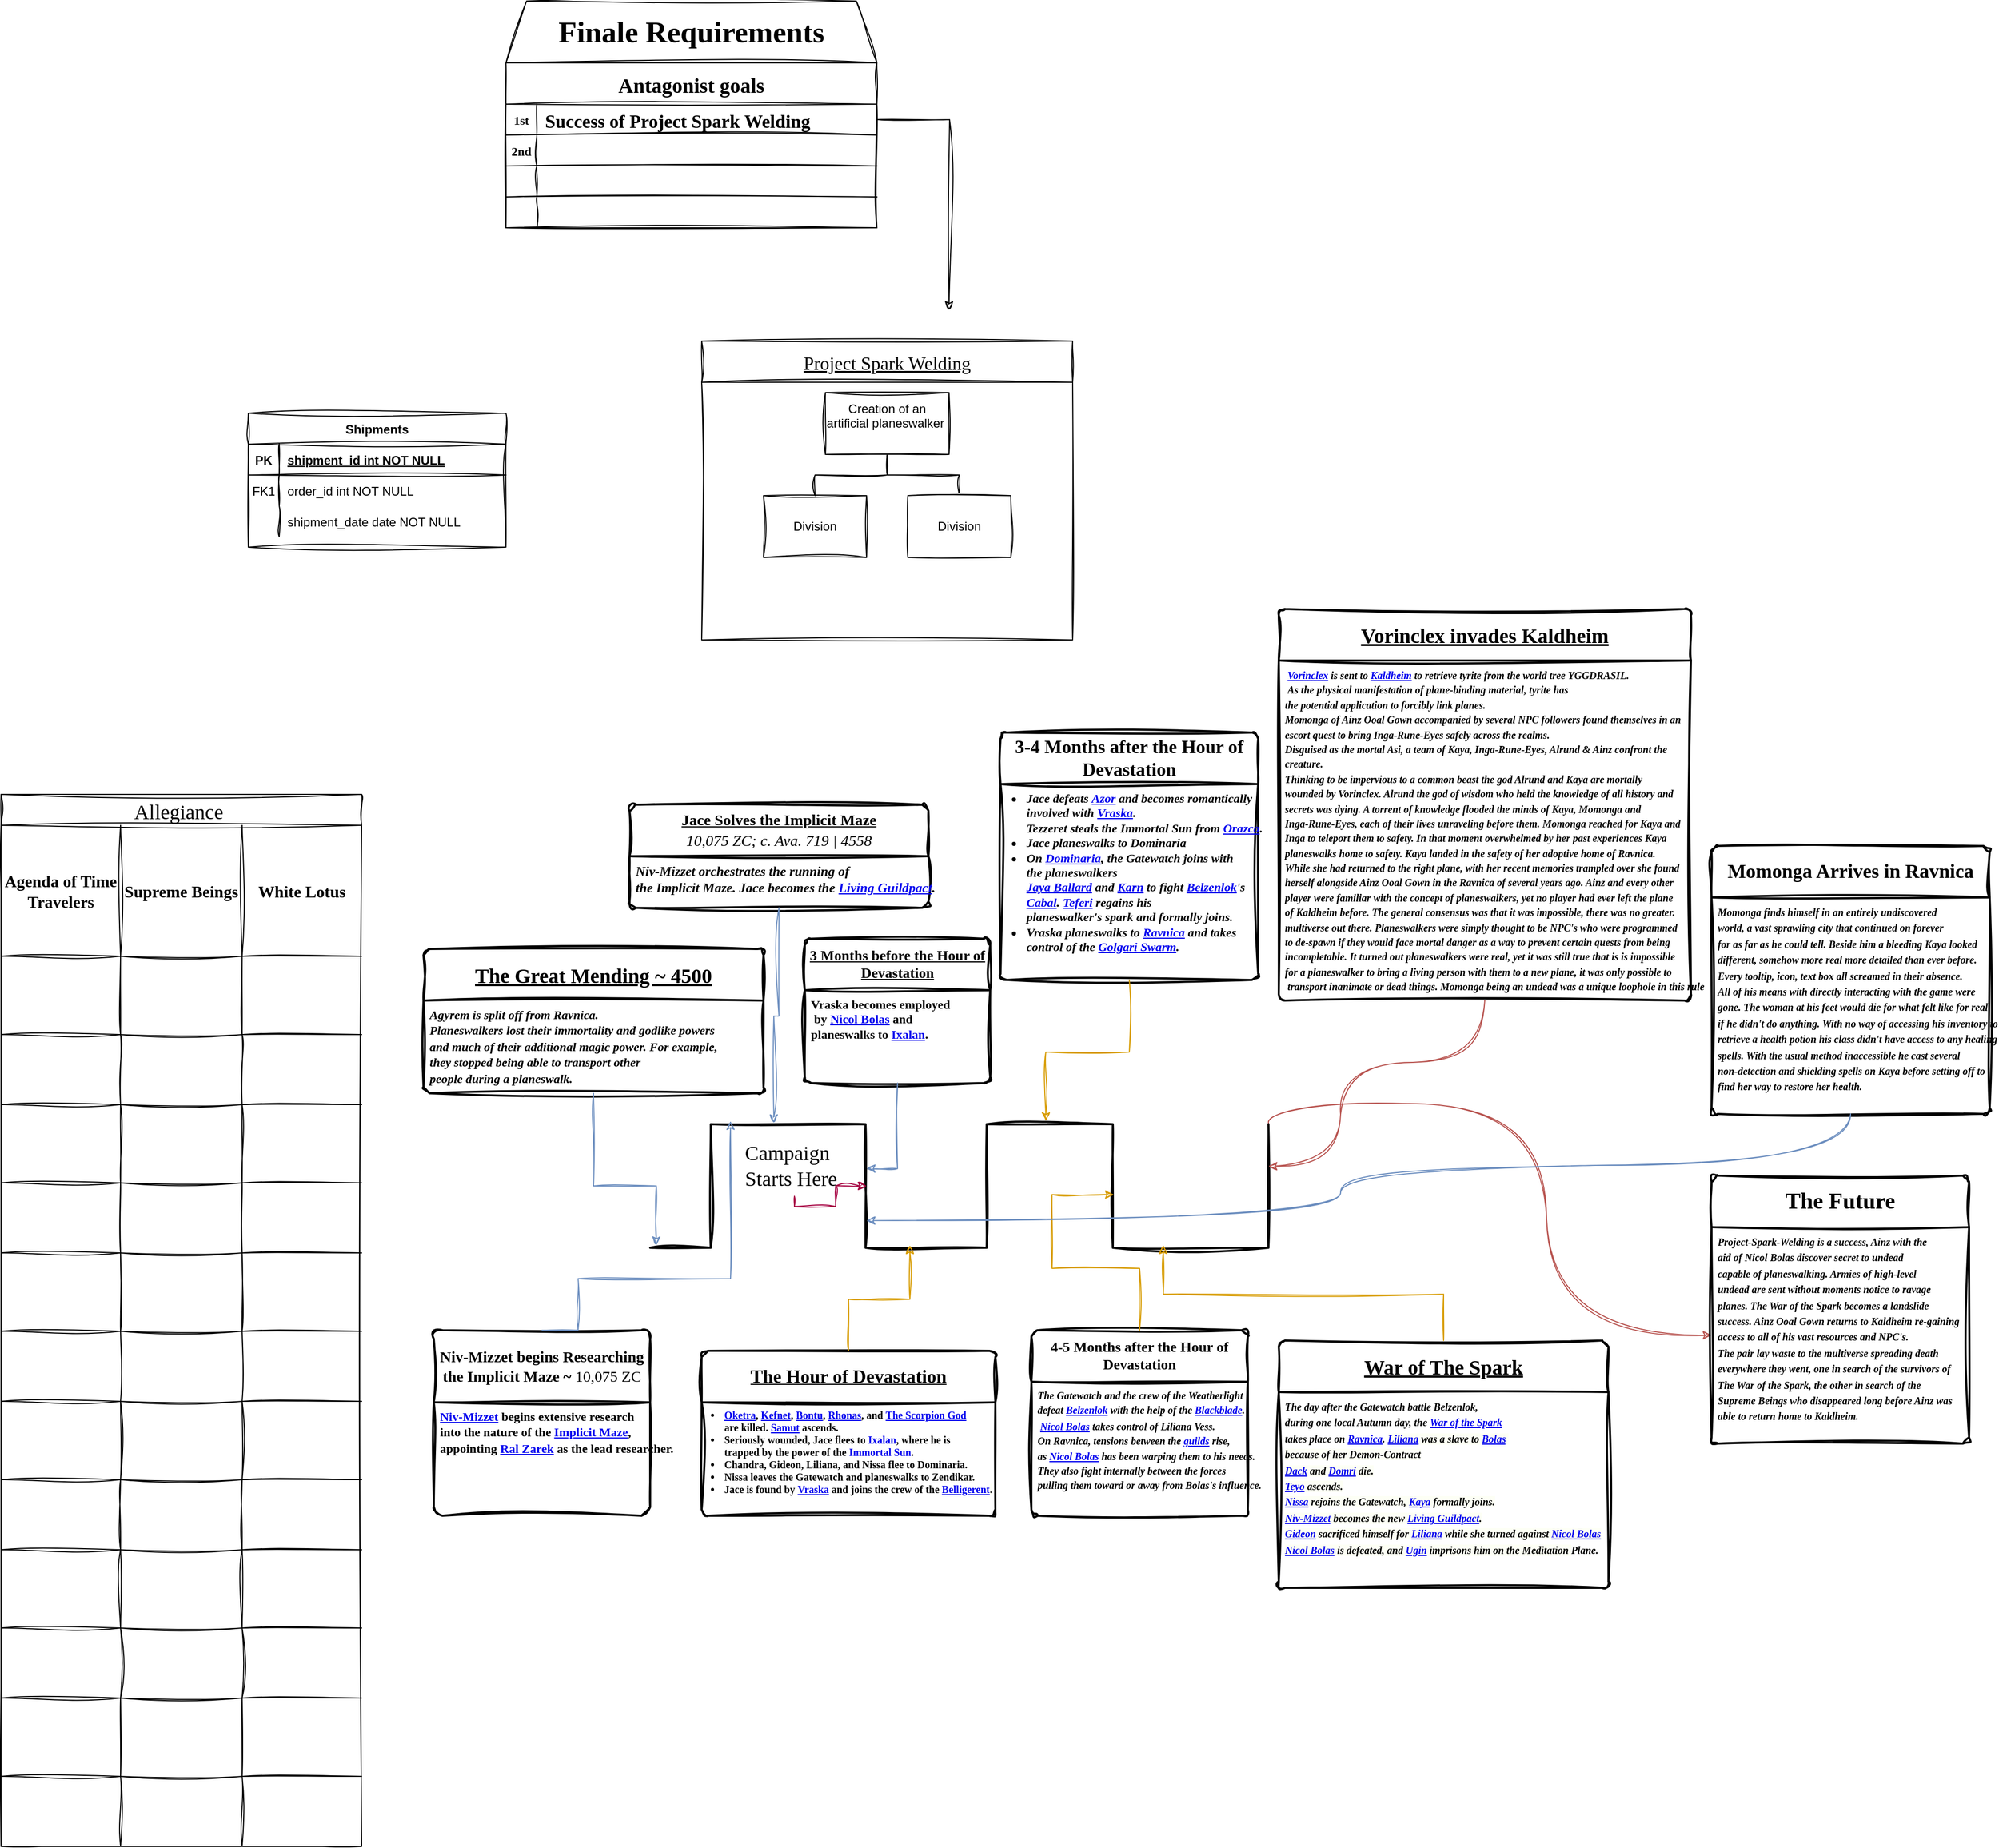 <mxfile version="22.1.22" type="github">
  <diagram id="R2lEEEUBdFMjLlhIrx00" name="Page-1">
    <mxGraphModel dx="2684" dy="1180" grid="1" gridSize="10" guides="1" tooltips="1" connect="1" arrows="1" fold="1" page="1" pageScale="1" pageWidth="850" pageHeight="1100" math="0" shadow="0" extFonts="Permanent Marker^https://fonts.googleapis.com/css?family=Permanent+Marker">
      <root>
        <mxCell id="0" />
        <mxCell id="1" parent="0" />
        <mxCell id="C-vyLk0tnHw3VtMMgP7b-13" value="Shipments" style="shape=table;startSize=30;container=1;collapsible=1;childLayout=tableLayout;fixedRows=1;rowLines=0;fontStyle=1;align=center;resizeLast=1;labelBackgroundColor=none;sketch=1;curveFitting=1;jiggle=2;" parent="1" vertex="1">
          <mxGeometry y="420" width="250" height="130" as="geometry" />
        </mxCell>
        <mxCell id="C-vyLk0tnHw3VtMMgP7b-14" value="" style="shape=partialRectangle;collapsible=0;dropTarget=0;pointerEvents=0;fillColor=none;points=[[0,0.5],[1,0.5]];portConstraint=eastwest;top=0;left=0;right=0;bottom=1;labelBackgroundColor=none;sketch=1;curveFitting=1;jiggle=2;" parent="C-vyLk0tnHw3VtMMgP7b-13" vertex="1">
          <mxGeometry y="30" width="250" height="30" as="geometry" />
        </mxCell>
        <mxCell id="C-vyLk0tnHw3VtMMgP7b-15" value="PK" style="shape=partialRectangle;overflow=hidden;connectable=0;fillColor=none;top=0;left=0;bottom=0;right=0;fontStyle=1;labelBackgroundColor=none;sketch=1;curveFitting=1;jiggle=2;" parent="C-vyLk0tnHw3VtMMgP7b-14" vertex="1">
          <mxGeometry width="30" height="30" as="geometry">
            <mxRectangle width="30" height="30" as="alternateBounds" />
          </mxGeometry>
        </mxCell>
        <mxCell id="C-vyLk0tnHw3VtMMgP7b-16" value="shipment_id int NOT NULL " style="shape=partialRectangle;overflow=hidden;connectable=0;fillColor=none;top=0;left=0;bottom=0;right=0;align=left;spacingLeft=6;fontStyle=5;labelBackgroundColor=none;sketch=1;curveFitting=1;jiggle=2;" parent="C-vyLk0tnHw3VtMMgP7b-14" vertex="1">
          <mxGeometry x="30" width="220" height="30" as="geometry">
            <mxRectangle width="220" height="30" as="alternateBounds" />
          </mxGeometry>
        </mxCell>
        <mxCell id="C-vyLk0tnHw3VtMMgP7b-17" value="" style="shape=partialRectangle;collapsible=0;dropTarget=0;pointerEvents=0;fillColor=none;points=[[0,0.5],[1,0.5]];portConstraint=eastwest;top=0;left=0;right=0;bottom=0;labelBackgroundColor=none;sketch=1;curveFitting=1;jiggle=2;" parent="C-vyLk0tnHw3VtMMgP7b-13" vertex="1">
          <mxGeometry y="60" width="250" height="30" as="geometry" />
        </mxCell>
        <mxCell id="C-vyLk0tnHw3VtMMgP7b-18" value="FK1" style="shape=partialRectangle;overflow=hidden;connectable=0;fillColor=none;top=0;left=0;bottom=0;right=0;labelBackgroundColor=none;sketch=1;curveFitting=1;jiggle=2;" parent="C-vyLk0tnHw3VtMMgP7b-17" vertex="1">
          <mxGeometry width="30" height="30" as="geometry">
            <mxRectangle width="30" height="30" as="alternateBounds" />
          </mxGeometry>
        </mxCell>
        <mxCell id="C-vyLk0tnHw3VtMMgP7b-19" value="order_id int NOT NULL" style="shape=partialRectangle;overflow=hidden;connectable=0;fillColor=none;top=0;left=0;bottom=0;right=0;align=left;spacingLeft=6;labelBackgroundColor=none;sketch=1;curveFitting=1;jiggle=2;" parent="C-vyLk0tnHw3VtMMgP7b-17" vertex="1">
          <mxGeometry x="30" width="220" height="30" as="geometry">
            <mxRectangle width="220" height="30" as="alternateBounds" />
          </mxGeometry>
        </mxCell>
        <mxCell id="C-vyLk0tnHw3VtMMgP7b-20" value="" style="shape=partialRectangle;collapsible=0;dropTarget=0;pointerEvents=0;fillColor=none;points=[[0,0.5],[1,0.5]];portConstraint=eastwest;top=0;left=0;right=0;bottom=0;labelBackgroundColor=none;sketch=1;curveFitting=1;jiggle=2;" parent="C-vyLk0tnHw3VtMMgP7b-13" vertex="1">
          <mxGeometry y="90" width="250" height="30" as="geometry" />
        </mxCell>
        <mxCell id="C-vyLk0tnHw3VtMMgP7b-21" value="" style="shape=partialRectangle;overflow=hidden;connectable=0;fillColor=none;top=0;left=0;bottom=0;right=0;labelBackgroundColor=none;sketch=1;curveFitting=1;jiggle=2;" parent="C-vyLk0tnHw3VtMMgP7b-20" vertex="1">
          <mxGeometry width="30" height="30" as="geometry">
            <mxRectangle width="30" height="30" as="alternateBounds" />
          </mxGeometry>
        </mxCell>
        <mxCell id="C-vyLk0tnHw3VtMMgP7b-22" value="shipment_date date NOT NULL" style="shape=partialRectangle;overflow=hidden;connectable=0;fillColor=none;top=0;left=0;bottom=0;right=0;align=left;spacingLeft=6;labelBackgroundColor=none;sketch=1;curveFitting=1;jiggle=2;" parent="C-vyLk0tnHw3VtMMgP7b-20" vertex="1">
          <mxGeometry x="30" width="220" height="30" as="geometry">
            <mxRectangle width="220" height="30" as="alternateBounds" />
          </mxGeometry>
        </mxCell>
        <mxCell id="C-vyLk0tnHw3VtMMgP7b-23" value="Antagonist goals" style="shape=table;startSize=40;container=1;collapsible=1;childLayout=tableLayout;fixedRows=1;rowLines=0;fontStyle=1;align=center;resizeLast=1;labelBackgroundColor=none;fontSize=20;fontFamily=Bebas Neue;fontSource=https%3A%2F%2Ffonts.googleapis.com%2Fcss%3Ffamily%3DBebas%2BNeue;sketch=1;curveFitting=1;jiggle=2;" parent="1" vertex="1">
          <mxGeometry x="250" y="80" width="360" height="160" as="geometry">
            <mxRectangle x="250" y="80" width="100" height="30" as="alternateBounds" />
          </mxGeometry>
        </mxCell>
        <mxCell id="fSEFGYRT9wEeC8FM_eow-25" style="shape=partialRectangle;collapsible=0;dropTarget=0;pointerEvents=0;fillColor=none;points=[[0,0.5],[1,0.5]];portConstraint=eastwest;top=0;left=0;right=0;bottom=1;labelBackgroundColor=none;sketch=1;curveFitting=1;jiggle=2;" vertex="1" parent="C-vyLk0tnHw3VtMMgP7b-23">
          <mxGeometry y="40" width="360" height="30" as="geometry" />
        </mxCell>
        <mxCell id="fSEFGYRT9wEeC8FM_eow-26" value="1st" style="shape=partialRectangle;overflow=hidden;connectable=0;fillColor=none;top=0;left=0;bottom=0;right=0;fontStyle=1;align=center;fontFamily=Verdana;labelBackgroundColor=none;sketch=1;curveFitting=1;jiggle=2;" vertex="1" parent="fSEFGYRT9wEeC8FM_eow-25">
          <mxGeometry width="30" height="30" as="geometry">
            <mxRectangle width="30" height="30" as="alternateBounds" />
          </mxGeometry>
        </mxCell>
        <mxCell id="fSEFGYRT9wEeC8FM_eow-27" value="Success of Project Spark Welding" style="shape=partialRectangle;overflow=hidden;connectable=0;fillColor=none;top=0;left=0;bottom=0;right=0;align=left;spacingLeft=6;fontStyle=1;verticalAlign=middle;horizontal=1;fontFamily=Bebas Neue;fontSize=18;fontSource=https%3A%2F%2Ffonts.googleapis.com%2Fcss%3Ffamily%3DBebas%2BNeue;labelBackgroundColor=none;sketch=1;curveFitting=1;jiggle=2;" vertex="1" parent="fSEFGYRT9wEeC8FM_eow-25">
          <mxGeometry x="30" width="330" height="30" as="geometry">
            <mxRectangle width="330" height="30" as="alternateBounds" />
          </mxGeometry>
        </mxCell>
        <mxCell id="fSEFGYRT9wEeC8FM_eow-22" style="shape=partialRectangle;collapsible=0;dropTarget=0;pointerEvents=0;fillColor=none;points=[[0,0.5],[1,0.5]];portConstraint=eastwest;top=0;left=0;right=0;bottom=1;labelBackgroundColor=none;sketch=1;curveFitting=1;jiggle=2;" vertex="1" parent="C-vyLk0tnHw3VtMMgP7b-23">
          <mxGeometry y="70" width="360" height="30" as="geometry" />
        </mxCell>
        <mxCell id="fSEFGYRT9wEeC8FM_eow-23" style="shape=partialRectangle;overflow=hidden;connectable=0;fillColor=none;top=0;left=0;bottom=0;right=0;fontStyle=1;labelBackgroundColor=none;sketch=1;curveFitting=1;jiggle=2;" vertex="1" parent="fSEFGYRT9wEeC8FM_eow-22">
          <mxGeometry width="30" height="30" as="geometry">
            <mxRectangle width="30" height="30" as="alternateBounds" />
          </mxGeometry>
        </mxCell>
        <mxCell id="fSEFGYRT9wEeC8FM_eow-24" style="shape=partialRectangle;overflow=hidden;connectable=0;fillColor=none;top=0;left=0;bottom=0;right=0;align=center;spacingLeft=6;fontStyle=5;verticalAlign=middle;horizontal=1;fontFamily=Times New Roman;fontSize=15;labelBackgroundColor=none;sketch=1;curveFitting=1;jiggle=2;" vertex="1" parent="fSEFGYRT9wEeC8FM_eow-22">
          <mxGeometry x="30" width="330" height="30" as="geometry">
            <mxRectangle width="330" height="30" as="alternateBounds" />
          </mxGeometry>
        </mxCell>
        <mxCell id="fSEFGYRT9wEeC8FM_eow-13" style="shape=partialRectangle;collapsible=0;dropTarget=0;pointerEvents=0;fillColor=none;points=[[0,0.5],[1,0.5]];portConstraint=eastwest;top=0;left=0;right=0;bottom=1;labelBackgroundColor=none;sketch=1;curveFitting=1;jiggle=2;" vertex="1" parent="C-vyLk0tnHw3VtMMgP7b-23">
          <mxGeometry y="100" width="360" height="30" as="geometry" />
        </mxCell>
        <mxCell id="fSEFGYRT9wEeC8FM_eow-14" style="shape=partialRectangle;overflow=hidden;connectable=0;fillColor=none;top=0;left=0;bottom=0;right=0;fontStyle=1;labelBackgroundColor=none;sketch=1;curveFitting=1;jiggle=2;" vertex="1" parent="fSEFGYRT9wEeC8FM_eow-13">
          <mxGeometry width="30" height="30" as="geometry">
            <mxRectangle width="30" height="30" as="alternateBounds" />
          </mxGeometry>
        </mxCell>
        <mxCell id="fSEFGYRT9wEeC8FM_eow-15" style="shape=partialRectangle;overflow=hidden;connectable=0;fillColor=none;top=0;left=0;bottom=0;right=0;align=center;spacingLeft=6;fontStyle=5;verticalAlign=middle;horizontal=1;fontFamily=Times New Roman;fontSize=15;labelBackgroundColor=none;sketch=1;curveFitting=1;jiggle=2;" vertex="1" parent="fSEFGYRT9wEeC8FM_eow-13">
          <mxGeometry x="30" width="330" height="30" as="geometry">
            <mxRectangle width="330" height="30" as="alternateBounds" />
          </mxGeometry>
        </mxCell>
        <mxCell id="C-vyLk0tnHw3VtMMgP7b-24" value="" style="shape=partialRectangle;collapsible=0;dropTarget=0;pointerEvents=0;fillColor=none;points=[[0,0.5],[1,0.5]];portConstraint=eastwest;top=0;left=0;right=0;bottom=1;labelBackgroundColor=none;sketch=1;curveFitting=1;jiggle=2;" parent="C-vyLk0tnHw3VtMMgP7b-23" vertex="1">
          <mxGeometry y="130" width="360" height="30" as="geometry" />
        </mxCell>
        <mxCell id="C-vyLk0tnHw3VtMMgP7b-25" value="" style="shape=partialRectangle;overflow=hidden;connectable=0;fillColor=none;top=0;left=0;bottom=0;right=0;fontStyle=1;labelBackgroundColor=none;sketch=1;curveFitting=1;jiggle=2;" parent="C-vyLk0tnHw3VtMMgP7b-24" vertex="1">
          <mxGeometry width="30" height="30" as="geometry">
            <mxRectangle width="30" height="30" as="alternateBounds" />
          </mxGeometry>
        </mxCell>
        <mxCell id="C-vyLk0tnHw3VtMMgP7b-26" value="" style="shape=partialRectangle;overflow=hidden;connectable=0;fillColor=none;top=0;left=0;bottom=0;right=0;align=center;spacingLeft=6;fontStyle=5;verticalAlign=middle;horizontal=1;fontFamily=Times New Roman;fontSize=15;labelBackgroundColor=none;sketch=1;curveFitting=1;jiggle=2;" parent="C-vyLk0tnHw3VtMMgP7b-24" vertex="1">
          <mxGeometry x="30" width="330" height="30" as="geometry">
            <mxRectangle width="330" height="30" as="alternateBounds" />
          </mxGeometry>
        </mxCell>
        <mxCell id="fSEFGYRT9wEeC8FM_eow-29" value="2nd" style="shape=partialRectangle;overflow=hidden;connectable=0;fillColor=none;top=0;left=0;bottom=0;right=0;fontStyle=1;align=center;fontFamily=Verdana;labelBackgroundColor=none;sketch=1;curveFitting=1;jiggle=2;" vertex="1" parent="1">
          <mxGeometry x="250" y="150" width="30" height="30" as="geometry">
            <mxRectangle width="30" height="30" as="alternateBounds" />
          </mxGeometry>
        </mxCell>
        <mxCell id="fSEFGYRT9wEeC8FM_eow-30" value="Text" style="text;strokeColor=none;align=center;fillColor=none;html=1;verticalAlign=middle;whiteSpace=wrap;rounded=0;labelBackgroundColor=none;sketch=1;curveFitting=1;jiggle=2;" vertex="1" parent="1">
          <mxGeometry x="320" y="30" width="200" height="50" as="geometry" />
        </mxCell>
        <mxCell id="fSEFGYRT9wEeC8FM_eow-31" value="&lt;font data-font-src=&quot;https://fonts.googleapis.com/css?family=Rubik+Burned&quot; face=&quot;Rubik Burned&quot; style=&quot;font-size: 29px;&quot;&gt;&lt;b style=&quot;font-size: 29px;&quot;&gt;Finale Requirements&lt;/b&gt;&lt;/font&gt;" style="shape=trapezoid;perimeter=trapezoidPerimeter;whiteSpace=wrap;html=1;fixedSize=1;fontSize=29;labelBackgroundColor=none;sketch=1;curveFitting=1;jiggle=2;" vertex="1" parent="1">
          <mxGeometry x="250" y="20" width="360" height="60" as="geometry" />
        </mxCell>
        <mxCell id="fSEFGYRT9wEeC8FM_eow-32" style="edgeStyle=orthogonalEdgeStyle;rounded=0;orthogonalLoop=1;jettySize=auto;html=1;entryX=0.5;entryY=0;entryDx=0;entryDy=0;labelBackgroundColor=none;fontColor=default;sketch=1;curveFitting=1;jiggle=2;" edge="1" parent="1" source="fSEFGYRT9wEeC8FM_eow-25">
          <mxGeometry relative="1" as="geometry">
            <mxPoint x="680" y="320" as="targetPoint" />
          </mxGeometry>
        </mxCell>
        <mxCell id="fSEFGYRT9wEeC8FM_eow-33" value="Project Spark Welding" style="swimlane;startSize=40;horizontal=1;containerType=tree;newEdgeStyle={&quot;edgeStyle&quot;:&quot;elbowEdgeStyle&quot;,&quot;startArrow&quot;:&quot;none&quot;,&quot;endArrow&quot;:&quot;none&quot;};fontSize=18;fontFamily=Bebas Neue;fontSource=https%3A%2F%2Ffonts.googleapis.com%2Fcss%3Ffamily%3DBebas%2BNeue;fontStyle=4;spacingTop=0;perimeterSpacing=0;fillStyle=auto;labelBackgroundColor=none;sketch=1;curveFitting=1;jiggle=2;" vertex="1" parent="1">
          <mxGeometry x="440" y="350" width="360" height="290" as="geometry" />
        </mxCell>
        <mxCell id="fSEFGYRT9wEeC8FM_eow-34" value="" style="edgeStyle=elbowEdgeStyle;elbow=vertical;sourcePerimeterSpacing=0;targetPerimeterSpacing=0;startArrow=none;endArrow=none;rounded=0;curved=0;labelBackgroundColor=none;fontColor=default;sketch=1;curveFitting=1;jiggle=2;" edge="1" parent="fSEFGYRT9wEeC8FM_eow-33" source="fSEFGYRT9wEeC8FM_eow-36" target="fSEFGYRT9wEeC8FM_eow-37">
          <mxGeometry relative="1" as="geometry" />
        </mxCell>
        <mxCell id="fSEFGYRT9wEeC8FM_eow-35" value="" style="edgeStyle=elbowEdgeStyle;elbow=vertical;sourcePerimeterSpacing=0;targetPerimeterSpacing=0;startArrow=none;endArrow=none;rounded=0;curved=0;labelBackgroundColor=none;fontColor=default;sketch=1;curveFitting=1;jiggle=2;" edge="1" parent="fSEFGYRT9wEeC8FM_eow-33" source="fSEFGYRT9wEeC8FM_eow-36" target="fSEFGYRT9wEeC8FM_eow-38">
          <mxGeometry relative="1" as="geometry" />
        </mxCell>
        <UserObject label="Creation of an artificial planeswalker&amp;nbsp; &amp;nbsp;" treeRoot="1" id="fSEFGYRT9wEeC8FM_eow-36">
          <mxCell style="whiteSpace=wrap;html=1;align=center;treeFolding=1;treeMoving=1;newEdgeStyle={&quot;edgeStyle&quot;:&quot;elbowEdgeStyle&quot;,&quot;startArrow&quot;:&quot;none&quot;,&quot;endArrow&quot;:&quot;none&quot;};labelBackgroundColor=none;sketch=1;curveFitting=1;jiggle=2;" vertex="1" parent="fSEFGYRT9wEeC8FM_eow-33">
            <mxGeometry x="120" y="50" width="120" height="60" as="geometry" />
          </mxCell>
        </UserObject>
        <mxCell id="fSEFGYRT9wEeC8FM_eow-37" value="Division" style="whiteSpace=wrap;html=1;align=center;verticalAlign=middle;treeFolding=1;treeMoving=1;newEdgeStyle={&quot;edgeStyle&quot;:&quot;elbowEdgeStyle&quot;,&quot;startArrow&quot;:&quot;none&quot;,&quot;endArrow&quot;:&quot;none&quot;};labelBackgroundColor=none;sketch=1;curveFitting=1;jiggle=2;" vertex="1" parent="fSEFGYRT9wEeC8FM_eow-33">
          <mxGeometry x="60" y="150" width="100" height="60" as="geometry" />
        </mxCell>
        <mxCell id="fSEFGYRT9wEeC8FM_eow-38" value="Division" style="whiteSpace=wrap;html=1;align=center;verticalAlign=middle;treeFolding=1;treeMoving=1;newEdgeStyle={&quot;edgeStyle&quot;:&quot;elbowEdgeStyle&quot;,&quot;startArrow&quot;:&quot;none&quot;,&quot;endArrow&quot;:&quot;none&quot;};labelBackgroundColor=none;sketch=1;curveFitting=1;jiggle=2;" vertex="1" parent="fSEFGYRT9wEeC8FM_eow-33">
          <mxGeometry x="200" y="150" width="100" height="60" as="geometry" />
        </mxCell>
        <mxCell id="fSEFGYRT9wEeC8FM_eow-48" value="Allegiance " style="shape=table;startSize=30;container=1;collapsible=0;childLayout=tableLayout;strokeColor=default;fontSize=20;sketch=1;hachureGap=4;jiggle=2;curveFitting=1;fontFamily=Rubik Burned;fontSource=https%3A%2F%2Ffonts.googleapis.com%2Fcss%3Ffamily%3DRubik%2BBurned;" vertex="1" parent="1">
          <mxGeometry x="-240" y="790" width="350" height="1021" as="geometry" />
        </mxCell>
        <mxCell id="fSEFGYRT9wEeC8FM_eow-49" value="" style="shape=tableRow;horizontal=0;startSize=0;swimlaneHead=0;swimlaneBody=0;strokeColor=inherit;top=0;left=0;bottom=0;right=0;collapsible=0;dropTarget=0;fillColor=none;points=[[0,0.5],[1,0.5]];portConstraint=eastwest;fontSize=16;sketch=1;hachureGap=4;jiggle=2;curveFitting=1;fontFamily=Architects Daughter;fontSource=https%3A%2F%2Ffonts.googleapis.com%2Fcss%3Ffamily%3DArchitects%2BDaughter;" vertex="1" parent="fSEFGYRT9wEeC8FM_eow-48">
          <mxGeometry y="30" width="350" height="127" as="geometry" />
        </mxCell>
        <mxCell id="fSEFGYRT9wEeC8FM_eow-50" value="Agenda of Time Travelers" style="shape=partialRectangle;html=1;whiteSpace=wrap;connectable=0;strokeColor=inherit;overflow=hidden;fillColor=none;top=0;left=0;bottom=0;right=0;pointerEvents=1;fontSize=16;sketch=1;hachureGap=4;jiggle=2;curveFitting=1;fontFamily=Oswald;fontSource=https%3A%2F%2Ffonts.googleapis.com%2Fcss%3Ffamily%3DOswald;fontStyle=1" vertex="1" parent="fSEFGYRT9wEeC8FM_eow-49">
          <mxGeometry width="116" height="127" as="geometry">
            <mxRectangle width="116" height="127" as="alternateBounds" />
          </mxGeometry>
        </mxCell>
        <mxCell id="fSEFGYRT9wEeC8FM_eow-51" value="&lt;font data-font-src=&quot;https://fonts.googleapis.com/css?family=Oswald&quot;&gt;Supreme Beings&lt;/font&gt;" style="shape=partialRectangle;html=1;whiteSpace=wrap;connectable=0;strokeColor=inherit;overflow=hidden;fillColor=none;top=0;left=0;bottom=0;right=0;pointerEvents=1;fontSize=16;sketch=1;hachureGap=4;jiggle=2;curveFitting=1;fontFamily=Oswald;fontSource=https%3A%2F%2Ffonts.googleapis.com%2Fcss%3Ffamily%3DOswald;fontStyle=1" vertex="1" parent="fSEFGYRT9wEeC8FM_eow-49">
          <mxGeometry x="116" width="118" height="127" as="geometry">
            <mxRectangle width="118" height="127" as="alternateBounds" />
          </mxGeometry>
        </mxCell>
        <mxCell id="fSEFGYRT9wEeC8FM_eow-52" value="&lt;b&gt;White Lotus&lt;/b&gt;" style="shape=partialRectangle;html=1;whiteSpace=wrap;connectable=0;strokeColor=inherit;overflow=hidden;fillColor=none;top=0;left=0;bottom=0;right=0;pointerEvents=1;fontSize=16;sketch=1;hachureGap=4;jiggle=2;curveFitting=1;fontFamily=Oswald;fontSource=https%3A%2F%2Ffonts.googleapis.com%2Fcss%3Ffamily%3DOswald;" vertex="1" parent="fSEFGYRT9wEeC8FM_eow-49">
          <mxGeometry x="234" width="116" height="127" as="geometry">
            <mxRectangle width="116" height="127" as="alternateBounds" />
          </mxGeometry>
        </mxCell>
        <mxCell id="fSEFGYRT9wEeC8FM_eow-53" value="" style="shape=tableRow;horizontal=0;startSize=0;swimlaneHead=0;swimlaneBody=0;strokeColor=inherit;top=0;left=0;bottom=0;right=0;collapsible=0;dropTarget=0;fillColor=none;points=[[0,0.5],[1,0.5]];portConstraint=eastwest;fontSize=16;sketch=1;hachureGap=4;jiggle=2;curveFitting=1;fontFamily=Architects Daughter;fontSource=https%3A%2F%2Ffonts.googleapis.com%2Fcss%3Ffamily%3DArchitects%2BDaughter;" vertex="1" parent="fSEFGYRT9wEeC8FM_eow-48">
          <mxGeometry y="157" width="350" height="76" as="geometry" />
        </mxCell>
        <mxCell id="fSEFGYRT9wEeC8FM_eow-54" value="" style="shape=partialRectangle;html=1;whiteSpace=wrap;connectable=0;strokeColor=inherit;overflow=hidden;fillColor=none;top=0;left=0;bottom=0;right=0;pointerEvents=1;fontSize=16;sketch=1;hachureGap=4;jiggle=2;curveFitting=1;fontFamily=Oswald;fontSource=https%3A%2F%2Ffonts.googleapis.com%2Fcss%3Ffamily%3DOswald;" vertex="1" parent="fSEFGYRT9wEeC8FM_eow-53">
          <mxGeometry width="116" height="76" as="geometry">
            <mxRectangle width="116" height="76" as="alternateBounds" />
          </mxGeometry>
        </mxCell>
        <mxCell id="fSEFGYRT9wEeC8FM_eow-55" value="" style="shape=partialRectangle;html=1;whiteSpace=wrap;connectable=0;strokeColor=inherit;overflow=hidden;fillColor=none;top=0;left=0;bottom=0;right=0;pointerEvents=1;fontSize=16;sketch=1;hachureGap=4;jiggle=2;curveFitting=1;fontFamily=Oswald;fontSource=https%3A%2F%2Ffonts.googleapis.com%2Fcss%3Ffamily%3DOswald;" vertex="1" parent="fSEFGYRT9wEeC8FM_eow-53">
          <mxGeometry x="116" width="118" height="76" as="geometry">
            <mxRectangle width="118" height="76" as="alternateBounds" />
          </mxGeometry>
        </mxCell>
        <mxCell id="fSEFGYRT9wEeC8FM_eow-56" value="" style="shape=partialRectangle;html=1;whiteSpace=wrap;connectable=0;strokeColor=inherit;overflow=hidden;fillColor=none;top=0;left=0;bottom=0;right=0;pointerEvents=1;fontSize=16;sketch=1;hachureGap=4;jiggle=2;curveFitting=1;fontFamily=Oswald;fontSource=https%3A%2F%2Ffonts.googleapis.com%2Fcss%3Ffamily%3DOswald;" vertex="1" parent="fSEFGYRT9wEeC8FM_eow-53">
          <mxGeometry x="234" width="116" height="76" as="geometry">
            <mxRectangle width="116" height="76" as="alternateBounds" />
          </mxGeometry>
        </mxCell>
        <mxCell id="fSEFGYRT9wEeC8FM_eow-57" value="" style="shape=tableRow;horizontal=0;startSize=0;swimlaneHead=0;swimlaneBody=0;strokeColor=inherit;top=0;left=0;bottom=0;right=0;collapsible=0;dropTarget=0;fillColor=none;points=[[0,0.5],[1,0.5]];portConstraint=eastwest;fontSize=16;sketch=1;hachureGap=4;jiggle=2;curveFitting=1;fontFamily=Architects Daughter;fontSource=https%3A%2F%2Ffonts.googleapis.com%2Fcss%3Ffamily%3DArchitects%2BDaughter;" vertex="1" parent="fSEFGYRT9wEeC8FM_eow-48">
          <mxGeometry y="233" width="350" height="68" as="geometry" />
        </mxCell>
        <mxCell id="fSEFGYRT9wEeC8FM_eow-58" value="" style="shape=partialRectangle;html=1;whiteSpace=wrap;connectable=0;strokeColor=inherit;overflow=hidden;fillColor=none;top=0;left=0;bottom=0;right=0;pointerEvents=1;fontSize=16;sketch=1;hachureGap=4;jiggle=2;curveFitting=1;fontFamily=Oswald;fontSource=https%3A%2F%2Ffonts.googleapis.com%2Fcss%3Ffamily%3DOswald;" vertex="1" parent="fSEFGYRT9wEeC8FM_eow-57">
          <mxGeometry width="116" height="68" as="geometry">
            <mxRectangle width="116" height="68" as="alternateBounds" />
          </mxGeometry>
        </mxCell>
        <mxCell id="fSEFGYRT9wEeC8FM_eow-59" value="" style="shape=partialRectangle;html=1;whiteSpace=wrap;connectable=0;strokeColor=inherit;overflow=hidden;fillColor=none;top=0;left=0;bottom=0;right=0;pointerEvents=1;fontSize=16;sketch=1;hachureGap=4;jiggle=2;curveFitting=1;fontFamily=Oswald;fontSource=https%3A%2F%2Ffonts.googleapis.com%2Fcss%3Ffamily%3DOswald;" vertex="1" parent="fSEFGYRT9wEeC8FM_eow-57">
          <mxGeometry x="116" width="118" height="68" as="geometry">
            <mxRectangle width="118" height="68" as="alternateBounds" />
          </mxGeometry>
        </mxCell>
        <mxCell id="fSEFGYRT9wEeC8FM_eow-60" value="" style="shape=partialRectangle;html=1;whiteSpace=wrap;connectable=0;strokeColor=inherit;overflow=hidden;fillColor=none;top=0;left=0;bottom=0;right=0;pointerEvents=1;fontSize=16;sketch=1;hachureGap=4;jiggle=2;curveFitting=1;fontFamily=Oswald;fontSource=https%3A%2F%2Ffonts.googleapis.com%2Fcss%3Ffamily%3DOswald;" vertex="1" parent="fSEFGYRT9wEeC8FM_eow-57">
          <mxGeometry x="234" width="116" height="68" as="geometry">
            <mxRectangle width="116" height="68" as="alternateBounds" />
          </mxGeometry>
        </mxCell>
        <mxCell id="fSEFGYRT9wEeC8FM_eow-86" value="" style="shape=tableRow;horizontal=0;startSize=0;swimlaneHead=0;swimlaneBody=0;strokeColor=inherit;top=0;left=0;bottom=0;right=0;collapsible=0;dropTarget=0;fillColor=none;points=[[0,0.5],[1,0.5]];portConstraint=eastwest;fontSize=16;sketch=1;hachureGap=4;jiggle=2;curveFitting=1;fontFamily=Architects Daughter;fontSource=https%3A%2F%2Ffonts.googleapis.com%2Fcss%3Ffamily%3DArchitects%2BDaughter;" vertex="1" parent="fSEFGYRT9wEeC8FM_eow-48">
          <mxGeometry y="301" width="350" height="76" as="geometry" />
        </mxCell>
        <mxCell id="fSEFGYRT9wEeC8FM_eow-87" value="" style="shape=partialRectangle;html=1;whiteSpace=wrap;connectable=0;strokeColor=inherit;overflow=hidden;fillColor=none;top=0;left=0;bottom=0;right=0;pointerEvents=1;fontSize=16;sketch=1;hachureGap=4;jiggle=2;curveFitting=1;fontFamily=Oswald;fontSource=https%3A%2F%2Ffonts.googleapis.com%2Fcss%3Ffamily%3DOswald;" vertex="1" parent="fSEFGYRT9wEeC8FM_eow-86">
          <mxGeometry width="116" height="76" as="geometry">
            <mxRectangle width="116" height="76" as="alternateBounds" />
          </mxGeometry>
        </mxCell>
        <mxCell id="fSEFGYRT9wEeC8FM_eow-88" value="" style="shape=partialRectangle;html=1;whiteSpace=wrap;connectable=0;strokeColor=inherit;overflow=hidden;fillColor=none;top=0;left=0;bottom=0;right=0;pointerEvents=1;fontSize=16;sketch=1;hachureGap=4;jiggle=2;curveFitting=1;fontFamily=Oswald;fontSource=https%3A%2F%2Ffonts.googleapis.com%2Fcss%3Ffamily%3DOswald;" vertex="1" parent="fSEFGYRT9wEeC8FM_eow-86">
          <mxGeometry x="116" width="118" height="76" as="geometry">
            <mxRectangle width="118" height="76" as="alternateBounds" />
          </mxGeometry>
        </mxCell>
        <mxCell id="fSEFGYRT9wEeC8FM_eow-89" value="" style="shape=partialRectangle;html=1;whiteSpace=wrap;connectable=0;strokeColor=inherit;overflow=hidden;fillColor=none;top=0;left=0;bottom=0;right=0;pointerEvents=1;fontSize=16;sketch=1;hachureGap=4;jiggle=2;curveFitting=1;fontFamily=Oswald;fontSource=https%3A%2F%2Ffonts.googleapis.com%2Fcss%3Ffamily%3DOswald;" vertex="1" parent="fSEFGYRT9wEeC8FM_eow-86">
          <mxGeometry x="234" width="116" height="76" as="geometry">
            <mxRectangle width="116" height="76" as="alternateBounds" />
          </mxGeometry>
        </mxCell>
        <mxCell id="fSEFGYRT9wEeC8FM_eow-90" value="" style="shape=tableRow;horizontal=0;startSize=0;swimlaneHead=0;swimlaneBody=0;strokeColor=inherit;top=0;left=0;bottom=0;right=0;collapsible=0;dropTarget=0;fillColor=none;points=[[0,0.5],[1,0.5]];portConstraint=eastwest;fontSize=16;sketch=1;hachureGap=4;jiggle=2;curveFitting=1;fontFamily=Architects Daughter;fontSource=https%3A%2F%2Ffonts.googleapis.com%2Fcss%3Ffamily%3DArchitects%2BDaughter;" vertex="1" parent="fSEFGYRT9wEeC8FM_eow-48">
          <mxGeometry y="377" width="350" height="68" as="geometry" />
        </mxCell>
        <mxCell id="fSEFGYRT9wEeC8FM_eow-91" value="" style="shape=partialRectangle;html=1;whiteSpace=wrap;connectable=0;strokeColor=inherit;overflow=hidden;fillColor=none;top=0;left=0;bottom=0;right=0;pointerEvents=1;fontSize=16;sketch=1;hachureGap=4;jiggle=2;curveFitting=1;fontFamily=Oswald;fontSource=https%3A%2F%2Ffonts.googleapis.com%2Fcss%3Ffamily%3DOswald;" vertex="1" parent="fSEFGYRT9wEeC8FM_eow-90">
          <mxGeometry width="116" height="68" as="geometry">
            <mxRectangle width="116" height="68" as="alternateBounds" />
          </mxGeometry>
        </mxCell>
        <mxCell id="fSEFGYRT9wEeC8FM_eow-92" value="" style="shape=partialRectangle;html=1;whiteSpace=wrap;connectable=0;strokeColor=inherit;overflow=hidden;fillColor=none;top=0;left=0;bottom=0;right=0;pointerEvents=1;fontSize=16;sketch=1;hachureGap=4;jiggle=2;curveFitting=1;fontFamily=Oswald;fontSource=https%3A%2F%2Ffonts.googleapis.com%2Fcss%3Ffamily%3DOswald;" vertex="1" parent="fSEFGYRT9wEeC8FM_eow-90">
          <mxGeometry x="116" width="118" height="68" as="geometry">
            <mxRectangle width="118" height="68" as="alternateBounds" />
          </mxGeometry>
        </mxCell>
        <mxCell id="fSEFGYRT9wEeC8FM_eow-93" value="" style="shape=partialRectangle;html=1;whiteSpace=wrap;connectable=0;strokeColor=inherit;overflow=hidden;fillColor=none;top=0;left=0;bottom=0;right=0;pointerEvents=1;fontSize=16;sketch=1;hachureGap=4;jiggle=2;curveFitting=1;fontFamily=Oswald;fontSource=https%3A%2F%2Ffonts.googleapis.com%2Fcss%3Ffamily%3DOswald;" vertex="1" parent="fSEFGYRT9wEeC8FM_eow-90">
          <mxGeometry x="234" width="116" height="68" as="geometry">
            <mxRectangle width="116" height="68" as="alternateBounds" />
          </mxGeometry>
        </mxCell>
        <mxCell id="fSEFGYRT9wEeC8FM_eow-94" value="" style="shape=tableRow;horizontal=0;startSize=0;swimlaneHead=0;swimlaneBody=0;strokeColor=inherit;top=0;left=0;bottom=0;right=0;collapsible=0;dropTarget=0;fillColor=none;points=[[0,0.5],[1,0.5]];portConstraint=eastwest;fontSize=16;sketch=1;hachureGap=4;jiggle=2;curveFitting=1;fontFamily=Architects Daughter;fontSource=https%3A%2F%2Ffonts.googleapis.com%2Fcss%3Ffamily%3DArchitects%2BDaughter;" vertex="1" parent="fSEFGYRT9wEeC8FM_eow-48">
          <mxGeometry y="445" width="350" height="76" as="geometry" />
        </mxCell>
        <mxCell id="fSEFGYRT9wEeC8FM_eow-95" value="" style="shape=partialRectangle;html=1;whiteSpace=wrap;connectable=0;strokeColor=inherit;overflow=hidden;fillColor=none;top=0;left=0;bottom=0;right=0;pointerEvents=1;fontSize=16;sketch=1;hachureGap=4;jiggle=2;curveFitting=1;fontFamily=Oswald;fontSource=https%3A%2F%2Ffonts.googleapis.com%2Fcss%3Ffamily%3DOswald;" vertex="1" parent="fSEFGYRT9wEeC8FM_eow-94">
          <mxGeometry width="116" height="76" as="geometry">
            <mxRectangle width="116" height="76" as="alternateBounds" />
          </mxGeometry>
        </mxCell>
        <mxCell id="fSEFGYRT9wEeC8FM_eow-96" value="" style="shape=partialRectangle;html=1;whiteSpace=wrap;connectable=0;strokeColor=inherit;overflow=hidden;fillColor=none;top=0;left=0;bottom=0;right=0;pointerEvents=1;fontSize=16;sketch=1;hachureGap=4;jiggle=2;curveFitting=1;fontFamily=Oswald;fontSource=https%3A%2F%2Ffonts.googleapis.com%2Fcss%3Ffamily%3DOswald;" vertex="1" parent="fSEFGYRT9wEeC8FM_eow-94">
          <mxGeometry x="116" width="118" height="76" as="geometry">
            <mxRectangle width="118" height="76" as="alternateBounds" />
          </mxGeometry>
        </mxCell>
        <mxCell id="fSEFGYRT9wEeC8FM_eow-97" value="" style="shape=partialRectangle;html=1;whiteSpace=wrap;connectable=0;strokeColor=inherit;overflow=hidden;fillColor=none;top=0;left=0;bottom=0;right=0;pointerEvents=1;fontSize=16;sketch=1;hachureGap=4;jiggle=2;curveFitting=1;fontFamily=Oswald;fontSource=https%3A%2F%2Ffonts.googleapis.com%2Fcss%3Ffamily%3DOswald;" vertex="1" parent="fSEFGYRT9wEeC8FM_eow-94">
          <mxGeometry x="234" width="116" height="76" as="geometry">
            <mxRectangle width="116" height="76" as="alternateBounds" />
          </mxGeometry>
        </mxCell>
        <mxCell id="fSEFGYRT9wEeC8FM_eow-98" value="" style="shape=tableRow;horizontal=0;startSize=0;swimlaneHead=0;swimlaneBody=0;strokeColor=inherit;top=0;left=0;bottom=0;right=0;collapsible=0;dropTarget=0;fillColor=none;points=[[0,0.5],[1,0.5]];portConstraint=eastwest;fontSize=16;sketch=1;hachureGap=4;jiggle=2;curveFitting=1;fontFamily=Architects Daughter;fontSource=https%3A%2F%2Ffonts.googleapis.com%2Fcss%3Ffamily%3DArchitects%2BDaughter;" vertex="1" parent="fSEFGYRT9wEeC8FM_eow-48">
          <mxGeometry y="521" width="350" height="68" as="geometry" />
        </mxCell>
        <mxCell id="fSEFGYRT9wEeC8FM_eow-99" value="" style="shape=partialRectangle;html=1;whiteSpace=wrap;connectable=0;strokeColor=inherit;overflow=hidden;fillColor=none;top=0;left=0;bottom=0;right=0;pointerEvents=1;fontSize=16;sketch=1;hachureGap=4;jiggle=2;curveFitting=1;fontFamily=Oswald;fontSource=https%3A%2F%2Ffonts.googleapis.com%2Fcss%3Ffamily%3DOswald;" vertex="1" parent="fSEFGYRT9wEeC8FM_eow-98">
          <mxGeometry width="116" height="68" as="geometry">
            <mxRectangle width="116" height="68" as="alternateBounds" />
          </mxGeometry>
        </mxCell>
        <mxCell id="fSEFGYRT9wEeC8FM_eow-100" value="" style="shape=partialRectangle;html=1;whiteSpace=wrap;connectable=0;strokeColor=inherit;overflow=hidden;fillColor=none;top=0;left=0;bottom=0;right=0;pointerEvents=1;fontSize=16;sketch=1;hachureGap=4;jiggle=2;curveFitting=1;fontFamily=Oswald;fontSource=https%3A%2F%2Ffonts.googleapis.com%2Fcss%3Ffamily%3DOswald;" vertex="1" parent="fSEFGYRT9wEeC8FM_eow-98">
          <mxGeometry x="116" width="118" height="68" as="geometry">
            <mxRectangle width="118" height="68" as="alternateBounds" />
          </mxGeometry>
        </mxCell>
        <mxCell id="fSEFGYRT9wEeC8FM_eow-101" value="" style="shape=partialRectangle;html=1;whiteSpace=wrap;connectable=0;strokeColor=inherit;overflow=hidden;fillColor=none;top=0;left=0;bottom=0;right=0;pointerEvents=1;fontSize=16;sketch=1;hachureGap=4;jiggle=2;curveFitting=1;fontFamily=Oswald;fontSource=https%3A%2F%2Ffonts.googleapis.com%2Fcss%3Ffamily%3DOswald;" vertex="1" parent="fSEFGYRT9wEeC8FM_eow-98">
          <mxGeometry x="234" width="116" height="68" as="geometry">
            <mxRectangle width="116" height="68" as="alternateBounds" />
          </mxGeometry>
        </mxCell>
        <mxCell id="fSEFGYRT9wEeC8FM_eow-102" value="" style="shape=tableRow;horizontal=0;startSize=0;swimlaneHead=0;swimlaneBody=0;strokeColor=inherit;top=0;left=0;bottom=0;right=0;collapsible=0;dropTarget=0;fillColor=none;points=[[0,0.5],[1,0.5]];portConstraint=eastwest;fontSize=16;sketch=1;hachureGap=4;jiggle=2;curveFitting=1;fontFamily=Architects Daughter;fontSource=https%3A%2F%2Ffonts.googleapis.com%2Fcss%3Ffamily%3DArchitects%2BDaughter;" vertex="1" parent="fSEFGYRT9wEeC8FM_eow-48">
          <mxGeometry y="589" width="350" height="76" as="geometry" />
        </mxCell>
        <mxCell id="fSEFGYRT9wEeC8FM_eow-103" value="" style="shape=partialRectangle;html=1;whiteSpace=wrap;connectable=0;strokeColor=inherit;overflow=hidden;fillColor=none;top=0;left=0;bottom=0;right=0;pointerEvents=1;fontSize=16;sketch=1;hachureGap=4;jiggle=2;curveFitting=1;fontFamily=Oswald;fontSource=https%3A%2F%2Ffonts.googleapis.com%2Fcss%3Ffamily%3DOswald;" vertex="1" parent="fSEFGYRT9wEeC8FM_eow-102">
          <mxGeometry width="116" height="76" as="geometry">
            <mxRectangle width="116" height="76" as="alternateBounds" />
          </mxGeometry>
        </mxCell>
        <mxCell id="fSEFGYRT9wEeC8FM_eow-104" value="" style="shape=partialRectangle;html=1;whiteSpace=wrap;connectable=0;strokeColor=inherit;overflow=hidden;fillColor=none;top=0;left=0;bottom=0;right=0;pointerEvents=1;fontSize=16;sketch=1;hachureGap=4;jiggle=2;curveFitting=1;fontFamily=Oswald;fontSource=https%3A%2F%2Ffonts.googleapis.com%2Fcss%3Ffamily%3DOswald;" vertex="1" parent="fSEFGYRT9wEeC8FM_eow-102">
          <mxGeometry x="116" width="118" height="76" as="geometry">
            <mxRectangle width="118" height="76" as="alternateBounds" />
          </mxGeometry>
        </mxCell>
        <mxCell id="fSEFGYRT9wEeC8FM_eow-105" value="" style="shape=partialRectangle;html=1;whiteSpace=wrap;connectable=0;strokeColor=inherit;overflow=hidden;fillColor=none;top=0;left=0;bottom=0;right=0;pointerEvents=1;fontSize=16;sketch=1;hachureGap=4;jiggle=2;curveFitting=1;fontFamily=Oswald;fontSource=https%3A%2F%2Ffonts.googleapis.com%2Fcss%3Ffamily%3DOswald;" vertex="1" parent="fSEFGYRT9wEeC8FM_eow-102">
          <mxGeometry x="234" width="116" height="76" as="geometry">
            <mxRectangle width="116" height="76" as="alternateBounds" />
          </mxGeometry>
        </mxCell>
        <mxCell id="fSEFGYRT9wEeC8FM_eow-106" value="" style="shape=tableRow;horizontal=0;startSize=0;swimlaneHead=0;swimlaneBody=0;strokeColor=inherit;top=0;left=0;bottom=0;right=0;collapsible=0;dropTarget=0;fillColor=none;points=[[0,0.5],[1,0.5]];portConstraint=eastwest;fontSize=16;sketch=1;hachureGap=4;jiggle=2;curveFitting=1;fontFamily=Architects Daughter;fontSource=https%3A%2F%2Ffonts.googleapis.com%2Fcss%3Ffamily%3DArchitects%2BDaughter;" vertex="1" parent="fSEFGYRT9wEeC8FM_eow-48">
          <mxGeometry y="665" width="350" height="68" as="geometry" />
        </mxCell>
        <mxCell id="fSEFGYRT9wEeC8FM_eow-107" value="" style="shape=partialRectangle;html=1;whiteSpace=wrap;connectable=0;strokeColor=inherit;overflow=hidden;fillColor=none;top=0;left=0;bottom=0;right=0;pointerEvents=1;fontSize=16;sketch=1;hachureGap=4;jiggle=2;curveFitting=1;fontFamily=Oswald;fontSource=https%3A%2F%2Ffonts.googleapis.com%2Fcss%3Ffamily%3DOswald;" vertex="1" parent="fSEFGYRT9wEeC8FM_eow-106">
          <mxGeometry width="116" height="68" as="geometry">
            <mxRectangle width="116" height="68" as="alternateBounds" />
          </mxGeometry>
        </mxCell>
        <mxCell id="fSEFGYRT9wEeC8FM_eow-108" value="" style="shape=partialRectangle;html=1;whiteSpace=wrap;connectable=0;strokeColor=inherit;overflow=hidden;fillColor=none;top=0;left=0;bottom=0;right=0;pointerEvents=1;fontSize=16;sketch=1;hachureGap=4;jiggle=2;curveFitting=1;fontFamily=Oswald;fontSource=https%3A%2F%2Ffonts.googleapis.com%2Fcss%3Ffamily%3DOswald;" vertex="1" parent="fSEFGYRT9wEeC8FM_eow-106">
          <mxGeometry x="116" width="118" height="68" as="geometry">
            <mxRectangle width="118" height="68" as="alternateBounds" />
          </mxGeometry>
        </mxCell>
        <mxCell id="fSEFGYRT9wEeC8FM_eow-109" value="" style="shape=partialRectangle;html=1;whiteSpace=wrap;connectable=0;strokeColor=inherit;overflow=hidden;fillColor=none;top=0;left=0;bottom=0;right=0;pointerEvents=1;fontSize=16;sketch=1;hachureGap=4;jiggle=2;curveFitting=1;fontFamily=Oswald;fontSource=https%3A%2F%2Ffonts.googleapis.com%2Fcss%3Ffamily%3DOswald;" vertex="1" parent="fSEFGYRT9wEeC8FM_eow-106">
          <mxGeometry x="234" width="116" height="68" as="geometry">
            <mxRectangle width="116" height="68" as="alternateBounds" />
          </mxGeometry>
        </mxCell>
        <mxCell id="fSEFGYRT9wEeC8FM_eow-110" value="" style="shape=tableRow;horizontal=0;startSize=0;swimlaneHead=0;swimlaneBody=0;strokeColor=inherit;top=0;left=0;bottom=0;right=0;collapsible=0;dropTarget=0;fillColor=none;points=[[0,0.5],[1,0.5]];portConstraint=eastwest;fontSize=16;sketch=1;hachureGap=4;jiggle=2;curveFitting=1;fontFamily=Architects Daughter;fontSource=https%3A%2F%2Ffonts.googleapis.com%2Fcss%3Ffamily%3DArchitects%2BDaughter;" vertex="1" parent="fSEFGYRT9wEeC8FM_eow-48">
          <mxGeometry y="733" width="350" height="76" as="geometry" />
        </mxCell>
        <mxCell id="fSEFGYRT9wEeC8FM_eow-111" value="" style="shape=partialRectangle;html=1;whiteSpace=wrap;connectable=0;strokeColor=inherit;overflow=hidden;fillColor=none;top=0;left=0;bottom=0;right=0;pointerEvents=1;fontSize=16;sketch=1;hachureGap=4;jiggle=2;curveFitting=1;fontFamily=Oswald;fontSource=https%3A%2F%2Ffonts.googleapis.com%2Fcss%3Ffamily%3DOswald;" vertex="1" parent="fSEFGYRT9wEeC8FM_eow-110">
          <mxGeometry width="116" height="76" as="geometry">
            <mxRectangle width="116" height="76" as="alternateBounds" />
          </mxGeometry>
        </mxCell>
        <mxCell id="fSEFGYRT9wEeC8FM_eow-112" value="" style="shape=partialRectangle;html=1;whiteSpace=wrap;connectable=0;strokeColor=inherit;overflow=hidden;fillColor=none;top=0;left=0;bottom=0;right=0;pointerEvents=1;fontSize=16;sketch=1;hachureGap=4;jiggle=2;curveFitting=1;fontFamily=Oswald;fontSource=https%3A%2F%2Ffonts.googleapis.com%2Fcss%3Ffamily%3DOswald;" vertex="1" parent="fSEFGYRT9wEeC8FM_eow-110">
          <mxGeometry x="116" width="118" height="76" as="geometry">
            <mxRectangle width="118" height="76" as="alternateBounds" />
          </mxGeometry>
        </mxCell>
        <mxCell id="fSEFGYRT9wEeC8FM_eow-113" value="" style="shape=partialRectangle;html=1;whiteSpace=wrap;connectable=0;strokeColor=inherit;overflow=hidden;fillColor=none;top=0;left=0;bottom=0;right=0;pointerEvents=1;fontSize=16;sketch=1;hachureGap=4;jiggle=2;curveFitting=1;fontFamily=Oswald;fontSource=https%3A%2F%2Ffonts.googleapis.com%2Fcss%3Ffamily%3DOswald;" vertex="1" parent="fSEFGYRT9wEeC8FM_eow-110">
          <mxGeometry x="234" width="116" height="76" as="geometry">
            <mxRectangle width="116" height="76" as="alternateBounds" />
          </mxGeometry>
        </mxCell>
        <mxCell id="fSEFGYRT9wEeC8FM_eow-114" value="" style="shape=tableRow;horizontal=0;startSize=0;swimlaneHead=0;swimlaneBody=0;strokeColor=inherit;top=0;left=0;bottom=0;right=0;collapsible=0;dropTarget=0;fillColor=none;points=[[0,0.5],[1,0.5]];portConstraint=eastwest;fontSize=16;sketch=1;hachureGap=4;jiggle=2;curveFitting=1;fontFamily=Architects Daughter;fontSource=https%3A%2F%2Ffonts.googleapis.com%2Fcss%3Ffamily%3DArchitects%2BDaughter;" vertex="1" parent="fSEFGYRT9wEeC8FM_eow-48">
          <mxGeometry y="809" width="350" height="68" as="geometry" />
        </mxCell>
        <mxCell id="fSEFGYRT9wEeC8FM_eow-115" value="" style="shape=partialRectangle;html=1;whiteSpace=wrap;connectable=0;strokeColor=inherit;overflow=hidden;fillColor=none;top=0;left=0;bottom=0;right=0;pointerEvents=1;fontSize=16;sketch=1;hachureGap=4;jiggle=2;curveFitting=1;fontFamily=Oswald;fontSource=https%3A%2F%2Ffonts.googleapis.com%2Fcss%3Ffamily%3DOswald;" vertex="1" parent="fSEFGYRT9wEeC8FM_eow-114">
          <mxGeometry width="116" height="68" as="geometry">
            <mxRectangle width="116" height="68" as="alternateBounds" />
          </mxGeometry>
        </mxCell>
        <mxCell id="fSEFGYRT9wEeC8FM_eow-116" value="" style="shape=partialRectangle;html=1;whiteSpace=wrap;connectable=0;strokeColor=inherit;overflow=hidden;fillColor=none;top=0;left=0;bottom=0;right=0;pointerEvents=1;fontSize=16;sketch=1;hachureGap=4;jiggle=2;curveFitting=1;fontFamily=Oswald;fontSource=https%3A%2F%2Ffonts.googleapis.com%2Fcss%3Ffamily%3DOswald;" vertex="1" parent="fSEFGYRT9wEeC8FM_eow-114">
          <mxGeometry x="116" width="118" height="68" as="geometry">
            <mxRectangle width="118" height="68" as="alternateBounds" />
          </mxGeometry>
        </mxCell>
        <mxCell id="fSEFGYRT9wEeC8FM_eow-117" value="" style="shape=partialRectangle;html=1;whiteSpace=wrap;connectable=0;strokeColor=inherit;overflow=hidden;fillColor=none;top=0;left=0;bottom=0;right=0;pointerEvents=1;fontSize=16;sketch=1;hachureGap=4;jiggle=2;curveFitting=1;fontFamily=Oswald;fontSource=https%3A%2F%2Ffonts.googleapis.com%2Fcss%3Ffamily%3DOswald;" vertex="1" parent="fSEFGYRT9wEeC8FM_eow-114">
          <mxGeometry x="234" width="116" height="68" as="geometry">
            <mxRectangle width="116" height="68" as="alternateBounds" />
          </mxGeometry>
        </mxCell>
        <mxCell id="fSEFGYRT9wEeC8FM_eow-118" value="" style="shape=tableRow;horizontal=0;startSize=0;swimlaneHead=0;swimlaneBody=0;strokeColor=inherit;top=0;left=0;bottom=0;right=0;collapsible=0;dropTarget=0;fillColor=none;points=[[0,0.5],[1,0.5]];portConstraint=eastwest;fontSize=16;sketch=1;hachureGap=4;jiggle=2;curveFitting=1;fontFamily=Architects Daughter;fontSource=https%3A%2F%2Ffonts.googleapis.com%2Fcss%3Ffamily%3DArchitects%2BDaughter;" vertex="1" parent="fSEFGYRT9wEeC8FM_eow-48">
          <mxGeometry y="877" width="350" height="76" as="geometry" />
        </mxCell>
        <mxCell id="fSEFGYRT9wEeC8FM_eow-119" value="" style="shape=partialRectangle;html=1;whiteSpace=wrap;connectable=0;strokeColor=inherit;overflow=hidden;fillColor=none;top=0;left=0;bottom=0;right=0;pointerEvents=1;fontSize=16;sketch=1;hachureGap=4;jiggle=2;curveFitting=1;fontFamily=Oswald;fontSource=https%3A%2F%2Ffonts.googleapis.com%2Fcss%3Ffamily%3DOswald;" vertex="1" parent="fSEFGYRT9wEeC8FM_eow-118">
          <mxGeometry width="116" height="76" as="geometry">
            <mxRectangle width="116" height="76" as="alternateBounds" />
          </mxGeometry>
        </mxCell>
        <mxCell id="fSEFGYRT9wEeC8FM_eow-120" value="" style="shape=partialRectangle;html=1;whiteSpace=wrap;connectable=0;strokeColor=inherit;overflow=hidden;fillColor=none;top=0;left=0;bottom=0;right=0;pointerEvents=1;fontSize=16;sketch=1;hachureGap=4;jiggle=2;curveFitting=1;fontFamily=Oswald;fontSource=https%3A%2F%2Ffonts.googleapis.com%2Fcss%3Ffamily%3DOswald;" vertex="1" parent="fSEFGYRT9wEeC8FM_eow-118">
          <mxGeometry x="116" width="118" height="76" as="geometry">
            <mxRectangle width="118" height="76" as="alternateBounds" />
          </mxGeometry>
        </mxCell>
        <mxCell id="fSEFGYRT9wEeC8FM_eow-121" value="" style="shape=partialRectangle;html=1;whiteSpace=wrap;connectable=0;strokeColor=inherit;overflow=hidden;fillColor=none;top=0;left=0;bottom=0;right=0;pointerEvents=1;fontSize=16;sketch=1;hachureGap=4;jiggle=2;curveFitting=1;fontFamily=Oswald;fontSource=https%3A%2F%2Ffonts.googleapis.com%2Fcss%3Ffamily%3DOswald;" vertex="1" parent="fSEFGYRT9wEeC8FM_eow-118">
          <mxGeometry x="234" width="116" height="76" as="geometry">
            <mxRectangle width="116" height="76" as="alternateBounds" />
          </mxGeometry>
        </mxCell>
        <mxCell id="fSEFGYRT9wEeC8FM_eow-122" value="" style="shape=tableRow;horizontal=0;startSize=0;swimlaneHead=0;swimlaneBody=0;strokeColor=inherit;top=0;left=0;bottom=0;right=0;collapsible=0;dropTarget=0;fillColor=none;points=[[0,0.5],[1,0.5]];portConstraint=eastwest;fontSize=16;sketch=1;hachureGap=4;jiggle=2;curveFitting=1;fontFamily=Architects Daughter;fontSource=https%3A%2F%2Ffonts.googleapis.com%2Fcss%3Ffamily%3DArchitects%2BDaughter;" vertex="1" parent="fSEFGYRT9wEeC8FM_eow-48">
          <mxGeometry y="953" width="350" height="68" as="geometry" />
        </mxCell>
        <mxCell id="fSEFGYRT9wEeC8FM_eow-123" value="" style="shape=partialRectangle;html=1;whiteSpace=wrap;connectable=0;strokeColor=inherit;overflow=hidden;fillColor=none;top=0;left=0;bottom=0;right=0;pointerEvents=1;fontSize=16;sketch=1;hachureGap=4;jiggle=2;curveFitting=1;fontFamily=Oswald;fontSource=https%3A%2F%2Ffonts.googleapis.com%2Fcss%3Ffamily%3DOswald;" vertex="1" parent="fSEFGYRT9wEeC8FM_eow-122">
          <mxGeometry width="116" height="68" as="geometry">
            <mxRectangle width="116" height="68" as="alternateBounds" />
          </mxGeometry>
        </mxCell>
        <mxCell id="fSEFGYRT9wEeC8FM_eow-124" value="" style="shape=partialRectangle;html=1;whiteSpace=wrap;connectable=0;strokeColor=inherit;overflow=hidden;fillColor=none;top=0;left=0;bottom=0;right=0;pointerEvents=1;fontSize=16;sketch=1;hachureGap=4;jiggle=2;curveFitting=1;fontFamily=Oswald;fontSource=https%3A%2F%2Ffonts.googleapis.com%2Fcss%3Ffamily%3DOswald;" vertex="1" parent="fSEFGYRT9wEeC8FM_eow-122">
          <mxGeometry x="116" width="118" height="68" as="geometry">
            <mxRectangle width="118" height="68" as="alternateBounds" />
          </mxGeometry>
        </mxCell>
        <mxCell id="fSEFGYRT9wEeC8FM_eow-125" value="" style="shape=partialRectangle;html=1;whiteSpace=wrap;connectable=0;strokeColor=inherit;overflow=hidden;fillColor=none;top=0;left=0;bottom=0;right=0;pointerEvents=1;fontSize=16;sketch=1;hachureGap=4;jiggle=2;curveFitting=1;fontFamily=Oswald;fontSource=https%3A%2F%2Ffonts.googleapis.com%2Fcss%3Ffamily%3DOswald;" vertex="1" parent="fSEFGYRT9wEeC8FM_eow-122">
          <mxGeometry x="234" width="116" height="68" as="geometry">
            <mxRectangle width="116" height="68" as="alternateBounds" />
          </mxGeometry>
        </mxCell>
        <mxCell id="fSEFGYRT9wEeC8FM_eow-208" style="edgeStyle=orthogonalEdgeStyle;rounded=0;sketch=1;hachureGap=4;jiggle=2;curveFitting=1;orthogonalLoop=1;jettySize=auto;html=1;exitX=1;exitY=0;exitDx=0;exitDy=-1;exitPerimeter=0;entryX=0;entryY=0.5;entryDx=0;entryDy=0;fontFamily=Architects Daughter;fontSource=https%3A%2F%2Ffonts.googleapis.com%2Fcss%3Ffamily%3DArchitects%2BDaughter;fontSize=16;curved=1;fillColor=#f8cecc;strokeColor=#b85450;gradientColor=#ea6b66;" edge="1" parent="1" source="fSEFGYRT9wEeC8FM_eow-130" target="fSEFGYRT9wEeC8FM_eow-205">
          <mxGeometry relative="1" as="geometry">
            <Array as="points">
              <mxPoint x="990" y="1090" />
              <mxPoint x="1260" y="1090" />
              <mxPoint x="1260" y="1315" />
            </Array>
          </mxGeometry>
        </mxCell>
        <mxCell id="fSEFGYRT9wEeC8FM_eow-130" value="" style="verticalLabelPosition=bottom;html=1;verticalAlign=top;strokeWidth=2;shape=mxgraph.lean_mapping.timeline2;dx1=0;dy1=0.909;dx2=58.795;dy2=0.044;dx3=209;dy3=0.917;dx4=326.539;dy4=0.071;dx5=449;dy5=0.915;dy6=0;sketch=1;hachureGap=4;jiggle=2;curveFitting=1;fontFamily=Architects Daughter;fontSource=https%3A%2F%2Ffonts.googleapis.com%2Fcss%3Ffamily%3DArchitects%2BDaughter;fontSize=20;points=[[0.01,0.98,0,0,0],[0.13,0,0,0,-3],[0.2,0,0,0,-1],[0.35,0.19,0,0,0],[0.35,0.5,0,0,0],[0.35,0.78,0,0,0],[0.42,0.98,0,0,0],[0.54,0.19,0,0,0],[0.64,0,0,0,-3],[0.75,0.19,0,0,0],[0.83,0.98,0,0,0],[0.94,0.98,0,0,0],[1,0,0,0,-1],[1,0.19,0,0,0]];movable=1;resizable=1;rotatable=1;deletable=1;editable=1;locked=0;connectable=1;" vertex="1" parent="1">
          <mxGeometry x="390" y="1110" width="600" height="120" as="geometry" />
        </mxCell>
        <mxCell id="fSEFGYRT9wEeC8FM_eow-131" value="&lt;font face=&quot;Oswald&quot;&gt;&lt;span style=&quot;font-size: 20px;&quot;&gt;&lt;b&gt;&lt;u&gt;War of The Spark&lt;/u&gt;&lt;/b&gt;&lt;/span&gt;&lt;/font&gt;" style="swimlane;childLayout=stackLayout;horizontal=1;startSize=50;horizontalStack=0;rounded=1;fontSize=14;fontStyle=0;strokeWidth=2;resizeParent=0;resizeLast=1;shadow=0;dashed=0;align=center;arcSize=4;whiteSpace=wrap;html=1;sketch=1;hachureGap=4;jiggle=2;curveFitting=1;fontFamily=Architects Daughter;fontSource=https%3A%2F%2Ffonts.googleapis.com%2Fcss%3Ffamily%3DArchitects%2BDaughter;" vertex="1" parent="1">
          <mxGeometry x="1000" y="1320" width="320" height="240" as="geometry" />
        </mxCell>
        <mxCell id="fSEFGYRT9wEeC8FM_eow-132" value="&lt;font face=&quot;Oswald&quot; data-font-src=&quot;https://fonts.googleapis.com/css?family=Oswald&quot;&gt;&lt;b style=&quot;font-size: 10px;&quot;&gt;&lt;i style=&quot;&quot;&gt;&lt;span style=&quot;background-color: initial;&quot;&gt;The day after the Gatewatch battle Belzenlok, &lt;br&gt;during one local Autumn day, the&amp;nbsp;&lt;/span&gt;&lt;a style=&quot;background-color: initial; box-sizing: inherit; border: 0px; margin: 0px; padding: 0px; vertical-align: initial; transition: color 0.3s ease 0s; line-height: inherit;&quot; title=&quot;War of the Spark (event)&quot; class=&quot;mw-redirect&quot; href=&quot;https://mtg.fandom.com/wiki/War_of_the_Spark_(event)&quot;&gt;War of the Spark&lt;/a&gt;&lt;span style=&quot;background-color: initial;&quot;&gt;&amp;nbsp;&lt;br&gt;takes place on&amp;nbsp;&lt;/span&gt;&lt;a style=&quot;background-color: initial; box-sizing: inherit; border: 0px; margin: 0px; padding: 0px; vertical-align: initial; transition: color 0.3s ease 0s; line-height: inherit;&quot; title=&quot;Ravnica&quot; href=&quot;https://mtg.fandom.com/wiki/Ravnica&quot;&gt;Ravnica&lt;/a&gt;&lt;span style=&quot;background-color: initial;&quot;&gt;.&amp;nbsp;&lt;/span&gt;&lt;a style=&quot;background-color: rgb(253, 255, 245); box-sizing: inherit; border: 0px; margin: 0px; padding: 0px; vertical-align: initial; transition: color 0.3s ease 0s; line-height: inherit;&quot; title=&quot;Liliana Vess&quot; href=&quot;https://mtg.fandom.com/wiki/Liliana_Vess&quot;&gt;Liliana&lt;/a&gt;&lt;span style=&quot;background-color: rgb(253, 255, 245);&quot;&gt;&amp;nbsp;was a slave to&amp;nbsp;&lt;/span&gt;&lt;a style=&quot;background-color: rgb(253, 255, 245); box-sizing: inherit; border: 0px; margin: 0px; padding: 0px; vertical-align: initial; transition: color 0.3s ease 0s; line-height: inherit;&quot; title=&quot;Nicol Bolas&quot; href=&quot;https://mtg.fandom.com/wiki/Nicol_Bolas&quot;&gt;Bolas&lt;/a&gt;&lt;span style=&quot;background-color: rgb(253, 255, 245);&quot;&gt;&amp;nbsp;&lt;br&gt;because of her Demon-Contract&lt;/span&gt;&lt;br&gt;&lt;a style=&quot;background-color: rgb(253, 255, 245); box-sizing: inherit; border: 0px; margin: 0px; padding: 0px; vertical-align: initial; transition: color 0.3s ease 0s; line-height: inherit;&quot; title=&quot;Dack Fayden&quot; href=&quot;https://mtg.fandom.com/wiki/Dack_Fayden&quot;&gt;Dack&lt;/a&gt;&lt;span style=&quot;background-color: rgb(253, 255, 245);&quot;&gt;&amp;nbsp;and&amp;nbsp;&lt;/span&gt;&lt;a style=&quot;background-color: rgb(253, 255, 245); box-sizing: inherit; border: 0px; margin: 0px; padding: 0px; vertical-align: initial; transition: color 0.3s ease 0s; line-height: inherit;&quot; title=&quot;Domri Rade&quot; href=&quot;https://mtg.fandom.com/wiki/Domri_Rade&quot;&gt;Domri&lt;/a&gt;&lt;span style=&quot;background-color: rgb(253, 255, 245);&quot;&gt;&amp;nbsp;die.&lt;/span&gt;&lt;br&gt;&lt;a style=&quot;background-color: rgb(253, 255, 245); box-sizing: inherit; border: 0px; margin: 0px; padding: 0px; vertical-align: initial; transition: color 0.3s ease 0s; line-height: inherit;&quot; title=&quot;Teyo Verada&quot; href=&quot;https://mtg.fandom.com/wiki/Teyo_Verada&quot;&gt;Teyo&lt;/a&gt;&lt;span style=&quot;background-color: rgb(253, 255, 245);&quot;&gt;&amp;nbsp;ascends.&lt;/span&gt;&lt;br&gt;&lt;a style=&quot;background-color: rgb(253, 255, 245); box-sizing: inherit; border: 0px; margin: 0px; padding: 0px; vertical-align: initial; transition: color 0.3s ease 0s; line-height: inherit;&quot; title=&quot;Nissa&quot; class=&quot;mw-redirect&quot; href=&quot;https://mtg.fandom.com/wiki/Nissa&quot;&gt;Nissa&lt;/a&gt;&lt;span style=&quot;background-color: rgb(253, 255, 245);&quot;&gt;&amp;nbsp;rejoins the Gatewatch,&amp;nbsp;&lt;/span&gt;&lt;a style=&quot;background-color: rgb(253, 255, 245); box-sizing: inherit; border: 0px; margin: 0px; padding: 0px; vertical-align: initial; transition: color 0.3s ease 0s; line-height: inherit;&quot; title=&quot;Kaya&quot; class=&quot;mw-redirect&quot; href=&quot;https://mtg.fandom.com/wiki/Kaya&quot;&gt;Kaya&lt;/a&gt;&lt;span style=&quot;background-color: rgb(253, 255, 245);&quot;&gt;&amp;nbsp;formally joins.&lt;/span&gt;&lt;br&gt;&lt;a style=&quot;background-color: rgb(253, 255, 245); box-sizing: inherit; border: 0px; margin: 0px; padding: 0px; vertical-align: initial; transition: color 0.3s ease 0s; line-height: inherit;&quot; title=&quot;Niv-Mizzet&quot; href=&quot;https://mtg.fandom.com/wiki/Niv-Mizzet&quot;&gt;Niv-Mizzet&lt;/a&gt;&lt;span style=&quot;background-color: rgb(253, 255, 245);&quot;&gt;&amp;nbsp;becomes the new&amp;nbsp;&lt;/span&gt;&lt;a style=&quot;background-color: rgb(253, 255, 245); box-sizing: inherit; border: 0px; margin: 0px; padding: 0px; vertical-align: initial; transition: color 0.3s ease 0s; line-height: inherit;&quot; title=&quot;Living Guildpact&quot; class=&quot;mw-redirect&quot; href=&quot;https://mtg.fandom.com/wiki/Living_Guildpact&quot;&gt;Living Guildpact&lt;/a&gt;&lt;span style=&quot;background-color: rgb(253, 255, 245);&quot;&gt;.&lt;/span&gt;&lt;br&gt;&lt;a style=&quot;background-color: rgb(253, 255, 245); box-sizing: inherit; border: 0px; margin: 0px; padding: 0px; vertical-align: initial; transition: color 0.3s ease 0s; line-height: inherit;&quot; title=&quot;Gideon Jura&quot; href=&quot;https://mtg.fandom.com/wiki/Gideon_Jura&quot;&gt;Gideon&lt;/a&gt;&lt;span style=&quot;background-color: rgb(253, 255, 245);&quot;&gt;&lt;span style=&quot;&quot;&gt;&amp;nbsp;sacrificed&amp;nbsp;himself for&amp;nbsp;&lt;/span&gt;&lt;/span&gt;&lt;a style=&quot;background-color: rgb(253, 255, 245); box-sizing: inherit; border: 0px; margin: 0px; padding: 0px; vertical-align: initial; transition: color 0.3s ease 0s; line-height: inherit;&quot; title=&quot;Liliana Vess&quot; href=&quot;https://mtg.fandom.com/wiki/Liliana_Vess&quot;&gt;Liliana&lt;/a&gt;&lt;span style=&quot;background-color: rgb(253, 255, 245);&quot;&gt;&amp;nbsp;while she turned against&amp;nbsp;&lt;/span&gt;&lt;a style=&quot;background-color: rgb(253, 255, 245); box-sizing: inherit; border: 0px; margin: 0px; padding: 0px; vertical-align: initial; transition: color 0.3s ease 0s; line-height: inherit;&quot; title=&quot;Nicol Bolas&quot; href=&quot;https://mtg.fandom.com/wiki/Nicol_Bolas&quot;&gt;Nicol Bolas&lt;/a&gt;&lt;br&gt;&lt;a style=&quot;background-color: rgb(253, 255, 245); box-sizing: inherit; border: 0px; margin: 0px; padding: 0px; vertical-align: initial; transition: color 0.3s ease 0s; line-height: inherit;&quot; title=&quot;Nicol Bolas&quot; href=&quot;https://mtg.fandom.com/wiki/Nicol_Bolas&quot;&gt;Nicol Bolas&lt;/a&gt;&lt;span style=&quot;background-color: rgb(253, 255, 245);&quot;&gt;&amp;nbsp;is defeated, and&amp;nbsp;&lt;/span&gt;&lt;a style=&quot;background-color: rgb(253, 255, 245); box-sizing: inherit; border: 0px; margin: 0px; padding: 0px; vertical-align: initial; transition: color 0.3s ease 0s; line-height: inherit;&quot; title=&quot;Ugin&quot; href=&quot;https://mtg.fandom.com/wiki/Ugin&quot;&gt;Ugin&lt;/a&gt;&lt;span style=&quot;background-color: rgb(253, 255, 245);&quot;&gt;&amp;nbsp;imprisons him on the Meditation&amp;nbsp;&lt;/span&gt;&lt;font style=&quot;font-size: 10px;&quot; data-font-src=&quot;https://fonts.googleapis.com/css?family=Oswald&quot;&gt;Plane&lt;/font&gt;.&lt;/i&gt;&lt;/b&gt;&lt;/font&gt;" style="align=left;strokeColor=none;fillColor=none;spacingLeft=4;fontSize=12;verticalAlign=top;resizable=0;rotatable=0;part=1;html=1;sketch=1;hachureGap=4;jiggle=2;curveFitting=1;fontFamily=Architects Daughter;fontSource=https%3A%2F%2Ffonts.googleapis.com%2Fcss%3Ffamily%3DArchitects%2BDaughter;" vertex="1" parent="fSEFGYRT9wEeC8FM_eow-131">
          <mxGeometry y="50" width="320" height="190" as="geometry" />
        </mxCell>
        <mxCell id="fSEFGYRT9wEeC8FM_eow-136" value="&lt;font style=&quot;font-size: 15px;&quot; data-font-src=&quot;https://fonts.googleapis.com/css?family=Oswald&quot; face=&quot;Oswald&quot;&gt;&lt;span style=&quot;&quot;&gt;&lt;b style=&quot;&quot;&gt;Niv-Mizzet begins Researching the Implicit Maze ~&amp;nbsp;&lt;/b&gt;&lt;/span&gt;&lt;span style=&quot;box-sizing: inherit; border-style: initial; border-color: initial; border-image: initial; vertical-align: initial; text-align: start;&quot;&gt;&lt;font style=&quot;font-size: 15px;&quot;&gt;10,075 ZC&lt;/font&gt;&lt;/span&gt;&lt;/font&gt;" style="swimlane;childLayout=stackLayout;horizontal=1;startSize=70;horizontalStack=0;rounded=1;fontSize=14;fontStyle=0;strokeWidth=2;resizeParent=0;resizeLast=1;shadow=0;dashed=0;align=center;arcSize=4;whiteSpace=wrap;html=1;sketch=1;hachureGap=4;jiggle=2;curveFitting=1;fontFamily=Architects Daughter;fontSource=https%3A%2F%2Ffonts.googleapis.com%2Fcss%3Ffamily%3DArchitects%2BDaughter;" vertex="1" parent="1">
          <mxGeometry x="180" y="1310" width="210" height="180" as="geometry" />
        </mxCell>
        <mxCell id="fSEFGYRT9wEeC8FM_eow-137" value="&lt;b style=&quot;background-color: initial;&quot;&gt;&lt;font data-font-src=&quot;https://fonts.googleapis.com/css?family=Oswald&quot; face=&quot;Oswald&quot;&gt;&lt;a style=&quot;box-sizing: inherit; border: 0px; margin: 0px; padding: 0px; vertical-align: initial; transition: color 0.3s ease 0s; line-height: inherit;&quot; title=&quot;Niv-Mizzet&quot; href=&quot;https://mtg.fandom.com/wiki/Niv-Mizzet&quot;&gt;Niv-Mizzet&lt;/a&gt;&amp;nbsp;begins extensive research&lt;/font&gt;&lt;/b&gt;&lt;br&gt;&lt;b style=&quot;background-color: initial;&quot;&gt;&lt;font data-font-src=&quot;https://fonts.googleapis.com/css?family=Oswald&quot; face=&quot;Oswald&quot;&gt;into the nature of the&amp;nbsp;&lt;a style=&quot;box-sizing: inherit; border: 0px; margin: 0px; padding: 0px; vertical-align: initial; transition: color 0.3s ease 0s; line-height: inherit;&quot; title=&quot;Implicit Maze&quot; href=&quot;https://mtg.fandom.com/wiki/Implicit_Maze&quot;&gt;Implicit Maze&lt;/a&gt;&lt;span style=&quot;box-sizing: inherit; border: 0px; margin: 0px; padding: 0px; vertical-align: initial;&quot;&gt;, &lt;br&gt;appointing&amp;nbsp;&lt;/span&gt;&lt;a style=&quot;box-sizing: inherit; border: 0px; margin: 0px; padding: 0px; vertical-align: initial; transition: color 0.3s ease 0s; line-height: inherit;&quot; title=&quot;Ral Zarek&quot; href=&quot;https://mtg.fandom.com/wiki/Ral_Zarek&quot;&gt;Ral Zarek&lt;/a&gt;&lt;span style=&quot;box-sizing: inherit; border: 0px; margin: 0px; padding: 0px; vertical-align: initial;&quot;&gt;&amp;nbsp;as the lead researcher.&lt;/span&gt;&lt;/font&gt;&lt;/b&gt;" style="align=left;strokeColor=none;fillColor=none;spacingLeft=4;fontSize=12;verticalAlign=top;resizable=0;rotatable=0;part=1;html=1;sketch=1;hachureGap=4;jiggle=2;curveFitting=1;fontFamily=Architects Daughter;fontSource=https%3A%2F%2Ffonts.googleapis.com%2Fcss%3Ffamily%3DArchitects%2BDaughter;" vertex="1" parent="fSEFGYRT9wEeC8FM_eow-136">
          <mxGeometry y="70" width="210" height="110" as="geometry" />
        </mxCell>
        <mxCell id="fSEFGYRT9wEeC8FM_eow-147" value="&lt;font&gt;&lt;span style=&quot;font-size: 20px;&quot;&gt;&lt;b&gt;&lt;u&gt;The Great Mending ~ 4500&lt;/u&gt;&lt;/b&gt;&lt;/span&gt;&lt;/font&gt;" style="swimlane;childLayout=stackLayout;horizontal=1;startSize=50;horizontalStack=0;rounded=1;fontSize=14;fontStyle=0;strokeWidth=2;resizeParent=0;resizeLast=1;shadow=0;dashed=0;align=center;arcSize=4;whiteSpace=wrap;html=1;sketch=1;hachureGap=4;jiggle=2;curveFitting=1;fontFamily=Oswald;fontSource=https%3A%2F%2Ffonts.googleapis.com%2Fcss%3Ffamily%3DOswald;labelBackgroundColor=none;" vertex="1" parent="1">
          <mxGeometry x="170" y="940" width="330" height="140" as="geometry" />
        </mxCell>
        <mxCell id="fSEFGYRT9wEeC8FM_eow-148" value="&lt;b&gt;&lt;font face=&quot;Oswald&quot;&gt;&lt;i&gt;Agyrem is split off from Ravnica.&lt;br&gt;Planeswalkers lost their immortality and godlike powers &lt;br&gt;and much of their additional magic power. For example, &lt;br&gt;they stopped being able to transport other &lt;br&gt;people during a planeswalk.&lt;br&gt;&amp;nbsp;&lt;/i&gt;&lt;/font&gt;&lt;/b&gt;" style="align=left;strokeColor=none;fillColor=none;spacingLeft=4;fontSize=12;verticalAlign=top;resizable=0;rotatable=0;part=1;html=1;sketch=1;hachureGap=4;jiggle=2;curveFitting=1;fontFamily=Architects Daughter;fontSource=https%3A%2F%2Ffonts.googleapis.com%2Fcss%3Ffamily%3DArchitects%2BDaughter;" vertex="1" parent="fSEFGYRT9wEeC8FM_eow-147">
          <mxGeometry y="50" width="330" height="90" as="geometry" />
        </mxCell>
        <mxCell id="fSEFGYRT9wEeC8FM_eow-149" style="edgeStyle=orthogonalEdgeStyle;rounded=0;sketch=1;hachureGap=4;jiggle=2;curveFitting=1;orthogonalLoop=1;jettySize=auto;html=1;exitX=0.5;exitY=1;exitDx=0;exitDy=0;fontFamily=Architects Daughter;fontSource=https%3A%2F%2Ffonts.googleapis.com%2Fcss%3Ffamily%3DArchitects%2BDaughter;fontSize=16;entryX=0.01;entryY=0.98;entryDx=0;entryDy=0;entryPerimeter=0;fillColor=#dae8fc;gradientColor=#7ea6e0;strokeColor=#6c8ebf;" edge="1" parent="1" source="fSEFGYRT9wEeC8FM_eow-148" target="fSEFGYRT9wEeC8FM_eow-130">
          <mxGeometry relative="1" as="geometry">
            <mxPoint x="470" y="1120" as="targetPoint" />
            <Array as="points">
              <mxPoint x="335" y="1170" />
              <mxPoint x="396" y="1170" />
            </Array>
          </mxGeometry>
        </mxCell>
        <mxCell id="fSEFGYRT9wEeC8FM_eow-152" value="&lt;font style=&quot;font-size: 15px;&quot;&gt;&lt;b style=&quot;&quot;&gt;&lt;u style=&quot;&quot;&gt;Jace Solves the Implicit Maze&lt;br&gt;&lt;/u&gt;&lt;/b&gt;&lt;i&gt;&lt;span style=&quot;box-sizing: inherit; border-style: initial; border-color: initial; border-image: initial; vertical-align: initial; text-align: start;&quot;&gt;10,075 ZC; c. Ava. 719 |&amp;nbsp;&lt;/span&gt;&lt;span style=&quot;box-sizing: inherit; border-style: initial; border-color: initial; border-image: initial; vertical-align: initial; text-align: start;&quot;&gt;&lt;font style=&quot;font-size: 15px;&quot;&gt;4558&lt;/font&gt;&lt;/span&gt;&lt;/i&gt;&lt;b style=&quot;&quot;&gt;&lt;u style=&quot;font-size: 16px;&quot;&gt;&lt;br&gt;&lt;/u&gt;&lt;/b&gt;&lt;/font&gt;" style="swimlane;childLayout=stackLayout;horizontal=1;startSize=50;horizontalStack=0;rounded=1;fontSize=14;fontStyle=0;strokeWidth=2;resizeParent=0;resizeLast=1;shadow=0;dashed=0;align=center;arcSize=4;whiteSpace=wrap;html=1;sketch=1;hachureGap=4;jiggle=2;curveFitting=1;fontFamily=Oswald;fontSource=https%3A%2F%2Ffonts.googleapis.com%2Fcss%3Ffamily%3DOswald;" vertex="1" parent="1">
          <mxGeometry x="370" y="800" width="290" height="100" as="geometry" />
        </mxCell>
        <mxCell id="fSEFGYRT9wEeC8FM_eow-153" value="&lt;font face=&quot;Oswald&quot; style=&quot;font-size: 9px;&quot; data-font-src=&quot;https://fonts.googleapis.com/css?family=Oswald&quot;&gt;&lt;i style=&quot;font-size: 13px;&quot;&gt;&lt;b&gt;Niv-Mizzet orchestrates the running of &lt;br&gt;the&amp;nbsp;&lt;span style=&quot;box-sizing: inherit; border-style: initial; border-color: initial; border-image: initial; vertical-align: initial;&quot;&gt;Implicit Maze&lt;/span&gt;. Jace becomes the&amp;nbsp;&lt;a style=&quot;box-sizing: inherit; border: 0px; margin: 0px; padding: 0px; vertical-align: initial; transition: color 0.3s ease 0s; line-height: inherit;&quot; title=&quot;Guildpact (spell)&quot; href=&quot;https://mtg.fandom.com/wiki/Guildpact_(spell)&quot;&gt;Living Guildpact&lt;/a&gt;.&lt;/b&gt;&lt;/i&gt;&lt;/font&gt;&lt;i&gt;&lt;br&gt;&lt;/i&gt;" style="align=left;strokeColor=none;fillColor=none;spacingLeft=4;fontSize=12;verticalAlign=top;resizable=0;rotatable=0;part=1;html=1;sketch=1;hachureGap=4;jiggle=2;curveFitting=1;fontFamily=Architects Daughter;fontSource=https%3A%2F%2Ffonts.googleapis.com%2Fcss%3Ffamily%3DArchitects%2BDaughter;" vertex="1" parent="fSEFGYRT9wEeC8FM_eow-152">
          <mxGeometry y="50" width="290" height="50" as="geometry" />
        </mxCell>
        <mxCell id="fSEFGYRT9wEeC8FM_eow-162" style="edgeStyle=orthogonalEdgeStyle;rounded=0;sketch=1;hachureGap=4;jiggle=2;curveFitting=1;orthogonalLoop=1;jettySize=auto;html=1;exitX=0.5;exitY=0;exitDx=0;exitDy=0;entryX=0.13;entryY=0;entryDx=0;entryDy=-3;entryPerimeter=0;fontFamily=Architects Daughter;fontSource=https%3A%2F%2Ffonts.googleapis.com%2Fcss%3Ffamily%3DArchitects%2BDaughter;fontSize=16;fillColor=#dae8fc;gradientColor=#7ea6e0;strokeColor=#6c8ebf;" edge="1" parent="1" source="fSEFGYRT9wEeC8FM_eow-136" target="fSEFGYRT9wEeC8FM_eow-130">
          <mxGeometry relative="1" as="geometry">
            <Array as="points">
              <mxPoint x="320" y="1310" />
              <mxPoint x="320" y="1260" />
              <mxPoint x="468" y="1260" />
            </Array>
          </mxGeometry>
        </mxCell>
        <mxCell id="fSEFGYRT9wEeC8FM_eow-163" value="&lt;span style=&quot;box-sizing: inherit; border-style: initial; border-color: initial; border-image: initial; vertical-align: initial; text-align: start;&quot;&gt;&lt;font data-font-src=&quot;https://fonts.googleapis.com/css?family=Oswald&quot;&gt;&lt;b&gt;&lt;u&gt;3 Months before the Hour of Devastation&lt;/u&gt;&lt;/b&gt;&lt;/font&gt;&lt;/span&gt;" style="swimlane;childLayout=stackLayout;horizontal=1;startSize=50;horizontalStack=0;rounded=1;fontSize=14;fontStyle=0;strokeWidth=2;resizeParent=0;resizeLast=1;shadow=0;dashed=0;align=center;arcSize=4;whiteSpace=wrap;html=1;sketch=1;hachureGap=4;jiggle=2;curveFitting=1;fontFamily=Oswald;fontSource=https%3A%2F%2Ffonts.googleapis.com%2Fcss%3Ffamily%3DOswald;" vertex="1" parent="1">
          <mxGeometry x="540" y="930" width="180" height="140" as="geometry" />
        </mxCell>
        <mxCell id="fSEFGYRT9wEeC8FM_eow-164" value="&lt;b&gt;&lt;span style=&quot;background-color: initial;&quot;&gt;Vraska becomes employed&lt;/span&gt;&lt;br style=&quot;background-color: initial;&quot;&gt;&lt;span style=&quot;background-color: initial;&quot;&gt;&amp;nbsp;by&amp;nbsp;&lt;/span&gt;&lt;a style=&quot;background-color: initial; box-sizing: inherit; border: 0px; margin: 0px; padding: 0px; vertical-align: initial; transition: color 0.3s ease 0s; line-height: inherit;&quot; title=&quot;Nicol Bolas&quot; href=&quot;https://mtg.fandom.com/wiki/Nicol_Bolas&quot;&gt;Nicol Bolas&lt;/a&gt;&lt;span style=&quot;background-color: initial;&quot;&gt;&amp;nbsp;and &lt;br&gt;planeswalks to&amp;nbsp;&lt;/span&gt;&lt;a style=&quot;background-color: initial; box-sizing: inherit; border: 0px; margin: 0px; padding: 0px; vertical-align: initial; transition: color 0.3s ease 0s; line-height: inherit;&quot; title=&quot;Ixalan&quot; href=&quot;https://mtg.fandom.com/wiki/Ixalan&quot;&gt;Ixalan&lt;/a&gt;&lt;span style=&quot;background-color: initial;&quot;&gt;.&lt;/span&gt;&lt;/b&gt;" style="align=left;strokeColor=none;fillColor=none;spacingLeft=4;fontSize=12;verticalAlign=top;resizable=0;rotatable=0;part=1;html=1;sketch=1;hachureGap=4;jiggle=2;curveFitting=1;fontFamily=Oswald;fontSource=https%3A%2F%2Ffonts.googleapis.com%2Fcss%3Ffamily%3DOswald;" vertex="1" parent="fSEFGYRT9wEeC8FM_eow-163">
          <mxGeometry y="50" width="180" height="90" as="geometry" />
        </mxCell>
        <mxCell id="fSEFGYRT9wEeC8FM_eow-165" style="edgeStyle=orthogonalEdgeStyle;rounded=0;sketch=1;hachureGap=4;jiggle=2;curveFitting=1;orthogonalLoop=1;jettySize=auto;html=1;exitX=0.5;exitY=1;exitDx=0;exitDy=0;entryX=0.35;entryY=0.36;entryDx=0;entryDy=0;entryPerimeter=0;fontFamily=Architects Daughter;fontSource=https%3A%2F%2Ffonts.googleapis.com%2Fcss%3Ffamily%3DArchitects%2BDaughter;fontSize=16;fillColor=#dae8fc;gradientColor=#7ea6e0;strokeColor=#6c8ebf;" edge="1" parent="1" source="fSEFGYRT9wEeC8FM_eow-164" target="fSEFGYRT9wEeC8FM_eow-130">
          <mxGeometry relative="1" as="geometry">
            <Array as="points">
              <mxPoint x="630" y="1153" />
            </Array>
          </mxGeometry>
        </mxCell>
        <mxCell id="fSEFGYRT9wEeC8FM_eow-167" value="&lt;font size=&quot;1&quot;&gt;&lt;b style=&quot;&quot;&gt;&lt;u style=&quot;font-size: 18px;&quot;&gt;The Hour of Devastation&lt;/u&gt;&lt;/b&gt;&lt;/font&gt;" style="swimlane;childLayout=stackLayout;horizontal=1;startSize=50;horizontalStack=0;rounded=1;fontSize=14;fontStyle=0;strokeWidth=2;resizeParent=0;resizeLast=1;shadow=0;dashed=0;align=center;arcSize=4;whiteSpace=wrap;html=1;sketch=1;hachureGap=4;jiggle=2;curveFitting=1;fontFamily=Oswald;fontSource=https%3A%2F%2Ffonts.googleapis.com%2Fcss%3Ffamily%3DOswald;" vertex="1" parent="1">
          <mxGeometry x="440" y="1330" width="285" height="160" as="geometry" />
        </mxCell>
        <mxCell id="fSEFGYRT9wEeC8FM_eow-168" value="&lt;ul style=&quot;box-sizing: inherit; border: 0px; margin: 0px 0px 1em 1.6em; padding: 0px; vertical-align: initial; list-style-position: initial; list-style-image: initial; font-size: 10px;&quot;&gt;&lt;li style=&quot;box-sizing: inherit; border: 0px; margin: 0px; padding: 0px; vertical-align: initial;&quot;&gt;&lt;font style=&quot;&quot; data-font-src=&quot;https://fonts.googleapis.com/css?family=Oswald&quot;&gt;&lt;b style=&quot;&quot;&gt;&lt;a style=&quot;box-sizing: inherit; border: 0px; margin: 0px; padding: 0px; vertical-align: initial; transition: color 0.3s ease 0s; line-height: inherit;&quot; title=&quot;Oketra&quot; href=&quot;https://mtg.fandom.com/wiki/Oketra&quot;&gt;Oketra&lt;/a&gt;,&amp;nbsp;&lt;a style=&quot;box-sizing: inherit; border: 0px; margin: 0px; padding: 0px; vertical-align: initial; transition: color 0.3s ease 0s; line-height: inherit;&quot; title=&quot;Kefnet&quot; href=&quot;https://mtg.fandom.com/wiki/Kefnet&quot;&gt;Kefnet&lt;/a&gt;,&amp;nbsp;&lt;a style=&quot;box-sizing: inherit; border: 0px; margin: 0px; padding: 0px; vertical-align: initial; transition: color 0.3s ease 0s; line-height: inherit;&quot; title=&quot;Bontu&quot; href=&quot;https://mtg.fandom.com/wiki/Bontu&quot;&gt;Bontu&lt;/a&gt;,&amp;nbsp;&lt;a style=&quot;box-sizing: inherit; border: 0px; margin: 0px; padding: 0px; vertical-align: initial; transition: color 0.3s ease 0s; line-height: inherit;&quot; title=&quot;Rhonas&quot; href=&quot;https://mtg.fandom.com/wiki/Rhonas&quot;&gt;Rhonas&lt;/a&gt;, and&amp;nbsp;&lt;a style=&quot;box-sizing: inherit; border: 0px; margin: 0px; padding: 0px; vertical-align: initial; transition: color 0.3s ease 0s; line-height: inherit;&quot; title=&quot;The Scorpion God&quot; href=&quot;https://mtg.fandom.com/wiki/The_Scorpion_God&quot;&gt;The Scorpion God&lt;/a&gt;&amp;nbsp; &lt;br&gt;are killed.&amp;nbsp;&lt;a style=&quot;box-sizing: inherit; border: 0px; margin: 0px; padding: 0px; vertical-align: initial; transition: color 0.3s ease 0s; line-height: inherit;&quot; title=&quot;Samut&quot; href=&quot;https://mtg.fandom.com/wiki/Samut&quot;&gt;Samut&lt;/a&gt;&amp;nbsp;ascends.&lt;/b&gt;&lt;/font&gt;&lt;/li&gt;&lt;li style=&quot;box-sizing: inherit; border: 0px; margin: 0px; padding: 0px; vertical-align: initial;&quot;&gt;&lt;font&gt;&lt;b&gt;Seriously wounded, Jace flees to&amp;nbsp;&lt;a style=&quot;box-sizing: inherit; border: 0px; margin: 0px; padding: 0px; vertical-align: initial; text-decoration-line: none; transition: color 0.3s ease 0s; line-height: inherit;&quot; title=&quot;Ixalan (plane)&quot; href=&quot;https://mtg.fandom.com/wiki/Ixalan_(plane)&quot;&gt;Ixalan&lt;/a&gt;, where he is &lt;br&gt;trapped&amp;nbsp;by the power of the&amp;nbsp;&lt;a style=&quot;box-sizing: inherit; border: 0px; margin: 0px; padding: 0px; vertical-align: initial; text-decoration-line: none; transition: color 0.3s ease 0s; line-height: inherit;&quot; title=&quot;Immortal Sun&quot; href=&quot;https://mtg.fandom.com/wiki/Immortal_Sun&quot;&gt;Immortal Sun&lt;/a&gt;.&lt;/b&gt;&lt;/font&gt;&lt;/li&gt;&lt;li style=&quot;box-sizing: inherit; border: 0px; margin: 0px; padding: 0px; vertical-align: initial;&quot;&gt;&lt;font&gt;&lt;b&gt;Chandra, Gideon, Liliana, and Nissa flee to Dominaria.&amp;nbsp;&lt;/b&gt;&lt;/font&gt;&lt;/li&gt;&lt;li style=&quot;box-sizing: inherit; border: 0px; margin: 0px; padding: 0px; vertical-align: initial;&quot;&gt;&lt;font&gt;&lt;b&gt;Nissa leaves the Gatewatch and planeswalks to Zendikar.&lt;/b&gt;&lt;/font&gt;&lt;/li&gt;&lt;li style=&quot;box-sizing: inherit; border: 0px; margin: 0px; padding: 0px; vertical-align: initial;&quot;&gt;&lt;font style=&quot;&quot;&gt;&lt;b style=&quot;&quot;&gt;Jace is found by&amp;nbsp;&lt;a style=&quot;box-sizing: inherit; border: 0px; margin: 0px; padding: 0px; vertical-align: initial; transition: color 0.3s ease 0s; line-height: inherit;&quot; title=&quot;Vraska&quot; href=&quot;https://mtg.fandom.com/wiki/Vraska&quot;&gt;Vraska&lt;/a&gt;&amp;nbsp;and joins the crew of the&amp;nbsp;&lt;a style=&quot;box-sizing: inherit; border: 0px; margin: 0px; padding: 0px; vertical-align: initial; transition: color 0.3s ease 0s; line-height: inherit;&quot; title=&quot;Belligerent&quot; href=&quot;https://mtg.fandom.com/wiki/Belligerent&quot;&gt;Belligerent&lt;/a&gt;&lt;span style=&quot;color: rgb(58, 58, 58); background-color: rgb(253, 255, 245);&quot;&gt;.&lt;/span&gt;&lt;/b&gt;&lt;/font&gt;&lt;br&gt;&lt;/li&gt;&lt;/ul&gt;" style="align=left;strokeColor=none;fillColor=none;spacingLeft=4;fontSize=12;verticalAlign=top;resizable=0;rotatable=0;part=1;html=1;sketch=1;hachureGap=4;jiggle=2;curveFitting=1;fontFamily=Oswald;fontSource=https%3A%2F%2Ffonts.googleapis.com%2Fcss%3Ffamily%3DOswald;" vertex="1" parent="fSEFGYRT9wEeC8FM_eow-167">
          <mxGeometry y="50" width="285" height="110" as="geometry" />
        </mxCell>
        <mxCell id="fSEFGYRT9wEeC8FM_eow-169" style="edgeStyle=orthogonalEdgeStyle;rounded=0;sketch=1;hachureGap=4;jiggle=2;curveFitting=1;orthogonalLoop=1;jettySize=auto;html=1;exitX=0.5;exitY=0;exitDx=0;exitDy=0;entryX=0.42;entryY=0.98;entryDx=0;entryDy=0;entryPerimeter=0;fontFamily=Architects Daughter;fontSource=https%3A%2F%2Ffonts.googleapis.com%2Fcss%3Ffamily%3DArchitects%2BDaughter;fontSize=16;fillColor=#ffcd28;gradientColor=#ffa500;strokeColor=#d79b00;" edge="1" parent="1" source="fSEFGYRT9wEeC8FM_eow-167" target="fSEFGYRT9wEeC8FM_eow-130">
          <mxGeometry relative="1" as="geometry" />
        </mxCell>
        <mxCell id="fSEFGYRT9wEeC8FM_eow-171" value="&lt;span style=&quot;box-sizing: inherit; border-style: initial; border-color: initial; border-image: initial; vertical-align: initial; text-align: start;&quot;&gt;&lt;font size=&quot;1&quot; data-font-src=&quot;https://fonts.googleapis.com/css?family=Oswald&quot; face=&quot;Oswald&quot;&gt;&lt;b style=&quot;font-size: 18px;&quot;&gt;3-4 Months after the Hour of Devastation&lt;/b&gt;&lt;/font&gt;&lt;/span&gt;" style="swimlane;childLayout=stackLayout;horizontal=1;startSize=50;horizontalStack=0;rounded=1;fontSize=14;fontStyle=0;strokeWidth=2;resizeParent=0;resizeLast=1;shadow=0;dashed=0;align=center;arcSize=4;whiteSpace=wrap;html=1;sketch=1;hachureGap=4;jiggle=2;curveFitting=1;fontFamily=Architects Daughter;fontSource=https%3A%2F%2Ffonts.googleapis.com%2Fcss%3Ffamily%3DArchitects%2BDaughter;spacingLeft=0;" vertex="1" parent="1">
          <mxGeometry x="730" y="730" width="250" height="240" as="geometry" />
        </mxCell>
        <mxCell id="fSEFGYRT9wEeC8FM_eow-172" value="&lt;ul style=&quot;box-sizing: inherit; border: 0px; margin: 0px 0px 1em 1.6em; padding: 0px; vertical-align: initial; list-style-position: initial; list-style-image: initial;&quot;&gt;&lt;li style=&quot;box-sizing: inherit; border: 0px; margin: 0px; padding: 0px; vertical-align: initial;&quot;&gt;&lt;font data-font-src=&quot;https://fonts.googleapis.com/css?family=Oswald&quot;&gt;&lt;i&gt;&lt;b&gt;Jace defeats&amp;nbsp;&lt;a style=&quot;box-sizing: inherit; border: 0px; margin: 0px; padding: 0px; vertical-align: initial; transition: color 0.3s ease 0s; line-height: inherit;&quot; title=&quot;Azor&quot; href=&quot;https://mtg.fandom.com/wiki/Azor&quot;&gt;Azor&lt;/a&gt;&amp;nbsp;and becomes romantically &lt;br&gt;involved with&amp;nbsp;&lt;a style=&quot;box-sizing: inherit; border: 0px; margin: 0px; padding: 0px; vertical-align: initial; transition: color 0.3s ease 0s; line-height: inherit;&quot; title=&quot;Vraska&quot; href=&quot;https://mtg.fandom.com/wiki/Vraska&quot;&gt;Vraska&lt;/a&gt;. &lt;br&gt;Tezzeret steals the Immortal Sun from&amp;nbsp;&lt;a style=&quot;box-sizing: inherit; border: 0px; margin: 0px; padding: 0px; vertical-align: initial; transition: color 0.3s ease 0s; line-height: inherit;&quot; title=&quot;Orazca&quot; href=&quot;https://mtg.fandom.com/wiki/Orazca&quot;&gt;Orazca&lt;/a&gt;.&lt;/b&gt;&lt;/i&gt;&lt;/font&gt;&lt;/li&gt;&lt;li style=&quot;box-sizing: inherit; border: 0px; margin: 0px; padding: 0px; vertical-align: initial;&quot;&gt;&lt;font&gt;&lt;i&gt;&lt;b&gt;Jace planeswalks to Dominaria&lt;/b&gt;&lt;/i&gt;&lt;/font&gt;&lt;/li&gt;&lt;li style=&quot;box-sizing: inherit; border: 0px; margin: 0px; padding: 0px; vertical-align: initial;&quot;&gt;&lt;font&gt;&lt;i&gt;&lt;b&gt;On&amp;nbsp;&lt;a style=&quot;box-sizing: inherit; border: 0px; margin: 0px; padding: 0px; vertical-align: initial; transition: color 0.3s ease 0s; line-height: inherit;&quot; title=&quot;Dominaria (plane)&quot; href=&quot;https://mtg.fandom.com/wiki/Dominaria_(plane)&quot;&gt;Dominaria&lt;/a&gt;, the Gatewatch joins with &lt;br&gt;the planeswalkers&amp;nbsp;&lt;br&gt;&lt;a style=&quot;box-sizing: inherit; border: 0px; margin: 0px; padding: 0px; vertical-align: initial; transition: color 0.3s ease 0s; line-height: inherit;&quot; title=&quot;Jaya Ballard&quot; href=&quot;https://mtg.fandom.com/wiki/Jaya_Ballard&quot;&gt;Jaya Ballard&lt;/a&gt;&amp;nbsp;and&amp;nbsp;&lt;a style=&quot;box-sizing: inherit; border: 0px; margin: 0px; padding: 0px; vertical-align: initial; transition: color 0.3s ease 0s; line-height: inherit;&quot; title=&quot;Karn&quot; href=&quot;https://mtg.fandom.com/wiki/Karn&quot;&gt;Karn&lt;/a&gt;&amp;nbsp;to fight&amp;nbsp;&lt;a style=&quot;box-sizing: inherit; border: 0px; margin: 0px; padding: 0px; vertical-align: initial; transition: color 0.3s ease 0s; line-height: inherit;&quot; title=&quot;Belzenlok&quot; href=&quot;https://mtg.fandom.com/wiki/Belzenlok&quot;&gt;Belzenlok&lt;/a&gt;&#39;s&amp;nbsp;&lt;br&gt;&lt;a style=&quot;box-sizing: inherit; border: 0px; margin: 0px; padding: 0px; vertical-align: initial; transition: color 0.3s ease 0s; line-height: inherit;&quot; title=&quot;Cabal&quot; class=&quot;mw-redirect&quot; href=&quot;https://mtg.fandom.com/wiki/Cabal&quot;&gt;Cabal&lt;/a&gt;.&amp;nbsp;&lt;a style=&quot;box-sizing: inherit; border: 0px; margin: 0px; padding: 0px; vertical-align: initial; transition: color 0.3s ease 0s; line-height: inherit;&quot; title=&quot;Teferi&quot; class=&quot;mw-redirect&quot; href=&quot;https://mtg.fandom.com/wiki/Teferi&quot;&gt;Teferi&lt;/a&gt;&amp;nbsp;regains his &lt;br&gt;planeswalker&#39;s spark and formally joins.&lt;/b&gt;&lt;/i&gt;&lt;/font&gt;&lt;/li&gt;&lt;li style=&quot;box-sizing: inherit; border: 0px; margin: 0px; padding: 0px; vertical-align: initial;&quot;&gt;&lt;font&gt;&lt;i&gt;&lt;b&gt;Vraska planeswalks to&amp;nbsp;&lt;a style=&quot;box-sizing: inherit; border: 0px; margin: 0px; padding: 0px; vertical-align: initial; transition: color 0.3s ease 0s; line-height: inherit;&quot; title=&quot;Ravnica&quot; href=&quot;https://mtg.fandom.com/wiki/Ravnica&quot;&gt;Ravnica&lt;/a&gt;&amp;nbsp;and takes &lt;br&gt;control of the&amp;nbsp;&lt;a style=&quot;box-sizing: inherit; border: 0px; margin: 0px; padding: 0px; vertical-align: initial; transition: color 0.3s ease 0s; line-height: inherit;&quot; title=&quot;Golgari Swarm&quot; href=&quot;https://mtg.fandom.com/wiki/Golgari_Swarm&quot;&gt;Golgari Swarm&lt;/a&gt;.&lt;/b&gt;&lt;/i&gt;&lt;/font&gt;&lt;/li&gt;&lt;/ul&gt;" style="align=left;strokeColor=none;fillColor=none;spacingLeft=4;fontSize=12;verticalAlign=top;resizable=0;rotatable=0;part=1;html=1;sketch=1;hachureGap=4;jiggle=2;curveFitting=1;fontFamily=Oswald;fontSource=https%3A%2F%2Ffonts.googleapis.com%2Fcss%3Ffamily%3DOswald;" vertex="1" parent="fSEFGYRT9wEeC8FM_eow-171">
          <mxGeometry y="50" width="250" height="190" as="geometry" />
        </mxCell>
        <mxCell id="fSEFGYRT9wEeC8FM_eow-173" style="edgeStyle=orthogonalEdgeStyle;rounded=0;sketch=1;hachureGap=4;jiggle=2;curveFitting=1;orthogonalLoop=1;jettySize=auto;html=1;exitX=0.5;exitY=1;exitDx=0;exitDy=0;entryX=0.2;entryY=0;entryDx=0;entryDy=-1;entryPerimeter=0;fontFamily=Architects Daughter;fontSource=https%3A%2F%2Ffonts.googleapis.com%2Fcss%3Ffamily%3DArchitects%2BDaughter;fontSize=16;fillColor=#dae8fc;gradientColor=#7ea6e0;strokeColor=#6c8ebf;" edge="1" parent="1" source="fSEFGYRT9wEeC8FM_eow-153" target="fSEFGYRT9wEeC8FM_eow-130">
          <mxGeometry relative="1" as="geometry" />
        </mxCell>
        <mxCell id="fSEFGYRT9wEeC8FM_eow-175" value="&lt;span style=&quot;box-sizing: inherit; border-style: initial; border-color: initial; border-image: initial; vertical-align: initial; text-align: start;&quot;&gt;&lt;font data-font-src=&quot;https://fonts.googleapis.com/css?family=Oswald&quot; face=&quot;Oswald&quot;&gt;&lt;b&gt;4-5 Months after the Hour of Devastation&lt;/b&gt;&lt;/font&gt;&lt;/span&gt;" style="swimlane;childLayout=stackLayout;horizontal=1;startSize=50;horizontalStack=0;rounded=1;fontSize=14;fontStyle=0;strokeWidth=2;resizeParent=0;resizeLast=1;shadow=0;dashed=0;align=center;arcSize=4;whiteSpace=wrap;html=1;sketch=1;hachureGap=4;jiggle=2;curveFitting=1;fontFamily=Architects Daughter;fontSource=https%3A%2F%2Ffonts.googleapis.com%2Fcss%3Ffamily%3DArchitects%2BDaughter;" vertex="1" parent="1">
          <mxGeometry x="760" y="1310" width="210" height="180" as="geometry" />
        </mxCell>
        <mxCell id="fSEFGYRT9wEeC8FM_eow-176" value="&lt;i&gt;&lt;b style=&quot;font-size: 10px;&quot;&gt;&lt;font style=&quot;font-size: 10px;&quot; data-font-src=&quot;https://fonts.googleapis.com/css?family=Oswald&quot; face=&quot;Oswald&quot;&gt;The Gatewatch and the crew of the Weatherlight &lt;br&gt;defeat&amp;nbsp;&lt;a style=&quot;box-sizing: inherit; border: 0px; margin: 0px; padding: 0px; vertical-align: initial; transition: color 0.3s ease 0s; line-height: inherit;&quot; title=&quot;Belzenlok&quot; href=&quot;https://mtg.fandom.com/wiki/Belzenlok&quot;&gt;Belzenlok&lt;/a&gt;&amp;nbsp;with the help of the&amp;nbsp;&lt;a style=&quot;box-sizing: inherit; border: 0px; margin: 0px; padding: 0px; vertical-align: initial; transition: color 0.3s ease 0s; line-height: inherit;&quot; title=&quot;Blackblade&quot; href=&quot;https://mtg.fandom.com/wiki/Blackblade&quot;&gt;Blackblade&lt;/a&gt;.&lt;br&gt;&lt;/font&gt;&lt;/b&gt;&lt;/i&gt;&lt;font data-font-src=&quot;https://fonts.googleapis.com/css?family=Oswald&quot; face=&quot;Oswald&quot;&gt;&lt;i style=&quot;font-size: 10px;&quot;&gt;&lt;b&gt;&amp;nbsp;&lt;a style=&quot;box-sizing: inherit; border: 0px; margin: 0px; padding: 0px; vertical-align: initial; transition: color 0.3s ease 0s; line-height: inherit;&quot; title=&quot;Nicol Bolas&quot; href=&quot;https://mtg.fandom.com/wiki/Nicol_Bolas&quot;&gt;Nicol Bolas&lt;/a&gt;&amp;nbsp;takes control of Liliana Vess.&lt;br&gt;&lt;/b&gt;&lt;/i&gt;&lt;/font&gt;&lt;i&gt;&lt;b style=&quot;font-size: 10px;&quot;&gt;&lt;font style=&quot;font-size: 10px;&quot; data-font-src=&quot;https://fonts.googleapis.com/css?family=Oswald&quot; face=&quot;Oswald&quot;&gt;On Ravnica, tensions between the&amp;nbsp;&lt;a style=&quot;box-sizing: inherit; border: 0px; margin: 0px; padding: 0px; vertical-align: initial; transition: color 0.3s ease 0s; line-height: inherit;&quot; title=&quot;Ravnican guild&quot; href=&quot;https://mtg.fandom.com/wiki/Ravnican_guild&quot;&gt;guilds&lt;/a&gt;&amp;nbsp;rise, &lt;br&gt;as&amp;nbsp;&lt;a style=&quot;box-sizing: inherit; border: 0px; margin: 0px; padding: 0px; vertical-align: initial; transition: color 0.3s ease 0s; line-height: inherit;&quot; title=&quot;Nicol Bolas&quot; href=&quot;https://mtg.fandom.com/wiki/Nicol_Bolas&quot;&gt;Nicol Bolas&lt;/a&gt;&amp;nbsp;has been warping them to his needs.&lt;br&gt;&lt;/font&gt;&lt;/b&gt;&lt;/i&gt;&lt;font style=&quot;font-size: 10px;&quot; data-font-src=&quot;https://fonts.googleapis.com/css?family=Oswald&quot; face=&quot;Oswald&quot;&gt;&lt;i&gt;&lt;b&gt;They also fight internally between the forces &lt;br&gt;pulling them toward or away from Bolas&#39;s influence.&lt;/b&gt;&lt;/i&gt;&lt;/font&gt;&lt;i&gt;&lt;b style=&quot;font-size: 10px;&quot;&gt;&lt;font style=&quot;font-size: 10px;&quot; data-font-src=&quot;https://fonts.googleapis.com/css?family=Oswald&quot; face=&quot;Oswald&quot;&gt;&lt;br&gt;&lt;/font&gt;&lt;/b&gt;&lt;/i&gt;" style="align=left;strokeColor=none;fillColor=none;spacingLeft=4;fontSize=12;verticalAlign=top;resizable=0;rotatable=0;part=1;html=1;sketch=1;hachureGap=4;jiggle=2;curveFitting=1;fontFamily=Architects Daughter;fontSource=https%3A%2F%2Ffonts.googleapis.com%2Fcss%3Ffamily%3DArchitects%2BDaughter;" vertex="1" parent="fSEFGYRT9wEeC8FM_eow-175">
          <mxGeometry y="50" width="210" height="130" as="geometry" />
        </mxCell>
        <mxCell id="fSEFGYRT9wEeC8FM_eow-189" style="edgeStyle=orthogonalEdgeStyle;rounded=0;sketch=1;hachureGap=4;jiggle=2;curveFitting=1;orthogonalLoop=1;jettySize=auto;html=1;exitX=0.5;exitY=0;exitDx=0;exitDy=0;entryX=0.75;entryY=0.57;entryDx=0;entryDy=0;entryPerimeter=0;fontFamily=Architects Daughter;fontSource=https%3A%2F%2Ffonts.googleapis.com%2Fcss%3Ffamily%3DArchitects%2BDaughter;fontSize=16;fillColor=#ffcd28;gradientColor=#ffa500;strokeColor=#d79b00;" edge="1" parent="1" source="fSEFGYRT9wEeC8FM_eow-175" target="fSEFGYRT9wEeC8FM_eow-130">
          <mxGeometry relative="1" as="geometry">
            <Array as="points">
              <mxPoint x="865" y="1250" />
              <mxPoint x="780" y="1250" />
              <mxPoint x="780" y="1178" />
            </Array>
          </mxGeometry>
        </mxCell>
        <mxCell id="fSEFGYRT9wEeC8FM_eow-192" style="edgeStyle=orthogonalEdgeStyle;rounded=0;sketch=1;hachureGap=4;jiggle=2;curveFitting=1;orthogonalLoop=1;jettySize=auto;html=1;exitX=0.5;exitY=1;exitDx=0;exitDy=0;entryX=0.64;entryY=0;entryDx=0;entryDy=-3;entryPerimeter=0;fontFamily=Architects Daughter;fontSource=https%3A%2F%2Ffonts.googleapis.com%2Fcss%3Ffamily%3DArchitects%2BDaughter;fontSize=16;fillColor=#ffcd28;gradientColor=#ffa500;strokeColor=#d79b00;" edge="1" parent="1" source="fSEFGYRT9wEeC8FM_eow-172" target="fSEFGYRT9wEeC8FM_eow-130">
          <mxGeometry relative="1" as="geometry" />
        </mxCell>
        <mxCell id="fSEFGYRT9wEeC8FM_eow-194" value="&lt;font face=&quot;Oswald&quot;&gt;&lt;span style=&quot;font-size: 20px;&quot;&gt;&lt;b&gt;&lt;u&gt;Vorinclex invades Kaldheim&lt;/u&gt;&lt;/b&gt;&lt;/span&gt;&lt;/font&gt;" style="swimlane;childLayout=stackLayout;horizontal=1;startSize=50;horizontalStack=0;rounded=1;fontSize=14;fontStyle=0;strokeWidth=2;resizeParent=0;resizeLast=1;shadow=0;dashed=0;align=center;arcSize=4;whiteSpace=wrap;html=1;sketch=1;hachureGap=4;jiggle=2;curveFitting=1;fontFamily=Architects Daughter;fontSource=https%3A%2F%2Ffonts.googleapis.com%2Fcss%3Ffamily%3DArchitects%2BDaughter;" vertex="1" parent="1">
          <mxGeometry x="1000" y="610" width="400" height="380" as="geometry" />
        </mxCell>
        <mxCell id="fSEFGYRT9wEeC8FM_eow-195" value="&lt;b&gt;&lt;i&gt;&lt;font data-font-src=&quot;https://fonts.googleapis.com/css?family=Oswald&quot; face=&quot;Oswald&quot;&gt;&lt;span style=&quot;font-size: 10px;&quot;&gt;&amp;nbsp;&lt;/span&gt;&lt;a style=&quot;font-size: 10px; box-sizing: inherit; border: 0px; margin: 0px; padding: 0px; vertical-align: initial; transition: color 0.3s ease 0s; line-height: inherit;&quot; title=&quot;Vorinclex&quot; href=&quot;https://mtg.fandom.com/wiki/Vorinclex&quot;&gt;Vorinclex&lt;/a&gt;&lt;span style=&quot;font-size: 10px;&quot;&gt;&amp;nbsp;is sent to&amp;nbsp;&lt;/span&gt;&lt;a style=&quot;font-size: 10px; box-sizing: inherit; border: 0px; margin: 0px; padding: 0px; vertical-align: initial; transition: color 0.3s ease 0s; line-height: inherit;&quot; title=&quot;Kaldheim (plane)&quot; href=&quot;https://mtg.fandom.com/wiki/Kaldheim_(plane)&quot;&gt;Kaldheim&lt;/a&gt;&lt;span style=&quot;font-size: 10px;&quot;&gt;&amp;nbsp;to &lt;/span&gt;&lt;span style=&quot;font-size: 10px;&quot;&gt;retrieve tyrite&lt;/span&gt;&lt;span style=&quot;font-size: 10px;&quot;&gt;&amp;nbsp;from the world tree&amp;nbsp;&lt;/span&gt;&lt;/font&gt;&lt;font size=&quot;1&quot; data-font-src=&quot;https://fonts.googleapis.com/css?family=Oswald&quot; face=&quot;Oswald&quot;&gt;YGGDRASIL&lt;/font&gt;&lt;font style=&quot;font-size: 10px;&quot; data-font-src=&quot;https://fonts.googleapis.com/css?family=Oswald&quot; face=&quot;Oswald&quot;&gt;&lt;span style=&quot;font-size: 10px;&quot;&gt;.&lt;/span&gt;&lt;br&gt;&lt;span style=&quot;font-size: 10px;&quot;&gt;&amp;nbsp;As the physical manifestation of plane-binding material, tyrite has &lt;/span&gt;&lt;br&gt;&lt;span style=&quot;font-size: 10px;&quot;&gt;the potential application to forcibly link planes.&amp;nbsp;&lt;br&gt;&lt;/span&gt;Momonga of Ainz Ooal Gown accompanied by several NPC followers found themselves in an &lt;br&gt;escort quest to bring Inga-Rune-Eyes safely across the realms.&amp;nbsp;&lt;br&gt;&lt;/font&gt;&lt;/i&gt;&lt;/b&gt;&lt;font data-font-src=&quot;https://fonts.googleapis.com/css?family=Oswald&quot;&gt;&lt;span style=&quot;box-sizing: inherit; border-style: initial; border-color: initial; border-image: initial; unicode-bidi: isolate; line-height: 0;&quot;&gt;&lt;b style=&quot;font-family: Oswald;&quot;&gt;&lt;i&gt;&lt;font style=&quot;font-size: 10px;&quot;&gt;Disguised as the mortal Asi, a team of Kaya, Inga-Rune-Eyes, Alrund &amp;amp; Ainz confront the &lt;br&gt;creature.&amp;nbsp;&lt;br&gt;&lt;/font&gt;&lt;/i&gt;&lt;/b&gt;&lt;font style=&quot;&quot;&gt;&lt;i style=&quot;&quot;&gt;&lt;b style=&quot;font-family: Oswald; font-size: 10px;&quot;&gt;Thinking to be impervious to a common beast the god Alrund and Kaya are mortally &lt;/b&gt;&lt;br&gt;&lt;b style=&quot;font-family: Oswald; font-size: 10px;&quot;&gt;wounded by Vorinclex. Alrund the god of wisdom who held the knowledge of all history and &lt;/b&gt;&lt;br&gt;&lt;b style=&quot;font-family: Oswald; font-size: 10px;&quot;&gt;secrets was dying. A torrent of knowledge flooded the minds of Kaya, Momonga and&amp;nbsp;&lt;/b&gt;&lt;br&gt;&lt;b style=&quot;font-family: Oswald; font-size: 10px;&quot;&gt;Inga-Rune-Eyes, each of their lives unraveling before them. Momonga reached for Kaya and &lt;/b&gt;&lt;br&gt;&lt;b style=&quot;font-family: Oswald; font-size: 10px;&quot;&gt;Inga to teleport them to safety. In that moment overwhelmed by her past &lt;/b&gt;&lt;font face=&quot;Oswald&quot;&gt;&lt;span style=&quot;font-size: 10px;&quot;&gt;&lt;b&gt;experiences&lt;/b&gt;&lt;/span&gt;&lt;/font&gt;&lt;b style=&quot;font-family: Oswald; font-size: 10px;&quot;&gt;&amp;nbsp;Kaya&lt;/b&gt;&lt;br&gt;&lt;b style=&quot;font-family: Oswald; font-size: 10px;&quot;&gt;planeswalks home to safety. Kaya landed in the safety of her adoptive home of Ravnica.&lt;/b&gt;&lt;br&gt;&lt;b style=&quot;font-family: Oswald; font-size: 10px;&quot;&gt;While she had returned to the right plane, with her recent memories trampled over she found&lt;/b&gt;&lt;br&gt;&lt;b style=&quot;font-family: Oswald; font-size: 10px;&quot;&gt;herself alongside Ainz Ooal Gown in the Ravnica of several years ago. Ainz and every other&lt;/b&gt;&lt;br&gt;&lt;b style=&quot;font-family: Oswald; font-size: 10px;&quot;&gt;player were familiar with the concept of planeswalkers, yet no player had ever left the plane&lt;/b&gt;&lt;br&gt;&lt;b style=&quot;font-family: Oswald; font-size: 10px;&quot;&gt;of Kaldheim before. The general &lt;/b&gt;&lt;font face=&quot;Oswald&quot;&gt;&lt;span style=&quot;font-size: 10px;&quot;&gt;&lt;b&gt;consensus&lt;/b&gt;&lt;/span&gt;&lt;/font&gt;&lt;b style=&quot;font-family: Oswald; font-size: 10px;&quot;&gt;&amp;nbsp;was that it was impossible, there was no greater.&lt;/b&gt;&lt;br&gt;&lt;font face=&quot;Oswald&quot;&gt;&lt;span style=&quot;font-size: 10px;&quot;&gt;&lt;b&gt;multiverse&lt;/b&gt;&lt;/span&gt;&lt;/font&gt;&lt;b style=&quot;font-family: Oswald; font-size: 10px;&quot;&gt;&amp;nbsp;out there. Planeswalkers were simply thought to be NPC&#39;s who were programmed&lt;/b&gt;&lt;br&gt;&lt;b style=&quot;font-family: Oswald; font-size: 10px;&quot;&gt;to de-spawn if they would face mortal danger as a way to prevent certain quests from being &lt;br&gt;incompletable. It turned out planeswalkers were real, yet it was still true that is is impossible &lt;br&gt;for a planeswalker to bring a living person with them to a new plane, it was only possible to&lt;br&gt;&amp;nbsp;transport inanimate or dead things. Momonga being an undead was a unique loophole in this rule&amp;nbsp;&lt;/b&gt;&lt;/i&gt;&lt;/font&gt;&lt;br&gt;&lt;/span&gt;&lt;/font&gt;" style="align=left;strokeColor=none;fillColor=none;spacingLeft=4;fontSize=12;verticalAlign=top;resizable=0;rotatable=0;part=1;html=1;sketch=1;hachureGap=4;jiggle=2;curveFitting=1;fontFamily=Architects Daughter;fontSource=https%3A%2F%2Ffonts.googleapis.com%2Fcss%3Ffamily%3DArchitects%2BDaughter;" vertex="1" parent="fSEFGYRT9wEeC8FM_eow-194">
          <mxGeometry y="50" width="400" height="330" as="geometry" />
        </mxCell>
        <mxCell id="fSEFGYRT9wEeC8FM_eow-196" style="edgeStyle=orthogonalEdgeStyle;rounded=0;sketch=1;hachureGap=4;jiggle=2;curveFitting=1;orthogonalLoop=1;jettySize=auto;html=1;exitX=0.5;exitY=0;exitDx=0;exitDy=0;entryX=0.83;entryY=0.98;entryDx=0;entryDy=0;entryPerimeter=0;fontFamily=Architects Daughter;fontSource=https%3A%2F%2Ffonts.googleapis.com%2Fcss%3Ffamily%3DArchitects%2BDaughter;fontSize=16;fillColor=#ffcd28;gradientColor=#ffa500;strokeColor=#d79b00;" edge="1" parent="1" source="fSEFGYRT9wEeC8FM_eow-131" target="fSEFGYRT9wEeC8FM_eow-130">
          <mxGeometry relative="1" as="geometry" />
        </mxCell>
        <mxCell id="fSEFGYRT9wEeC8FM_eow-197" style="edgeStyle=orthogonalEdgeStyle;rounded=0;sketch=1;hachureGap=4;jiggle=2;curveFitting=1;orthogonalLoop=1;jettySize=auto;html=1;exitX=0.5;exitY=1;exitDx=0;exitDy=0;entryX=1;entryY=0.34;entryDx=0;entryDy=0;entryPerimeter=0;fontFamily=Architects Daughter;fontSource=https%3A%2F%2Ffonts.googleapis.com%2Fcss%3Ffamily%3DArchitects%2BDaughter;fontSize=16;curved=1;fillColor=#f8cecc;gradientColor=#ea6b66;strokeColor=#b85450;" edge="1" parent="1" source="fSEFGYRT9wEeC8FM_eow-195" target="fSEFGYRT9wEeC8FM_eow-130">
          <mxGeometry relative="1" as="geometry">
            <Array as="points">
              <mxPoint x="1200" y="1050" />
              <mxPoint x="1060" y="1050" />
              <mxPoint x="1060" y="1151" />
            </Array>
          </mxGeometry>
        </mxCell>
        <mxCell id="fSEFGYRT9wEeC8FM_eow-198" value="&lt;div style=&quot;text-align: start;&quot;&gt;&lt;span style=&quot;background-color: initial;&quot;&gt;&lt;font size=&quot;1&quot; face=&quot;Oswald&quot;&gt;&lt;b style=&quot;font-size: 19px;&quot;&gt;Momonga Arrives in Ravnica&lt;/b&gt;&lt;/font&gt;&lt;/span&gt;&lt;/div&gt;" style="swimlane;childLayout=stackLayout;horizontal=1;startSize=50;horizontalStack=0;rounded=1;fontSize=14;fontStyle=0;strokeWidth=2;resizeParent=0;resizeLast=1;shadow=0;dashed=0;align=center;arcSize=4;whiteSpace=wrap;html=1;sketch=1;hachureGap=4;jiggle=2;curveFitting=1;fontFamily=Architects Daughter;fontSource=https%3A%2F%2Ffonts.googleapis.com%2Fcss%3Ffamily%3DArchitects%2BDaughter;" vertex="1" parent="1">
          <mxGeometry x="1420" y="840" width="270" height="260" as="geometry" />
        </mxCell>
        <mxCell id="fSEFGYRT9wEeC8FM_eow-199" value="&lt;i&gt;&lt;font style=&quot;&quot; data-font-src=&quot;https://fonts.googleapis.com/css?family=Oswald&quot; face=&quot;Oswald&quot;&gt;&lt;b&gt;&lt;span style=&quot;font-size: 10px;&quot;&gt;Momonga finds himself in an entirely undiscovered&amp;nbsp;&lt;/span&gt;&lt;br&gt;&lt;span style=&quot;font-size: 10px;&quot;&gt;world, a vast sprawling city that continued on forever&lt;/span&gt;&lt;br&gt;&lt;span style=&quot;font-size: 10px;&quot;&gt;for as far as he could tell. Beside him a bleeding Kaya looked&lt;/span&gt;&lt;br&gt;&lt;span style=&quot;font-size: 10px;&quot;&gt;different, somehow more real more detailed than ever before.&lt;/span&gt;&lt;br&gt;&lt;span style=&quot;font-size: 10px;&quot;&gt;Every tooltip, icon, text box all screamed in their &lt;/span&gt;&lt;span style=&quot;font-size: 10px;&quot;&gt;absence&lt;/span&gt;&lt;span style=&quot;font-size: 10px;&quot;&gt;.&amp;nbsp;&lt;/span&gt;&lt;br&gt;&lt;span style=&quot;font-size: 10px;&quot;&gt;All of his means with directly interacting with the game were&amp;nbsp;&lt;/span&gt;&lt;br&gt;&lt;span style=&quot;font-size: 10px;&quot;&gt;gone. The woman at his feet would die for what felt like for real&lt;/span&gt;&lt;br&gt;&lt;span style=&quot;font-size: 10px;&quot;&gt;if he didn&#39;t do anything. With no way of accessing his inventory to &lt;br&gt;&lt;/span&gt;&lt;span style=&quot;font-size: 10px;&quot;&gt;retrieve&lt;/span&gt;&lt;span style=&quot;font-size: 10px;&quot;&gt;&amp;nbsp;a health potion his class didn&#39;t have access to any healing &lt;br&gt;spells. With the usual method inaccessible he cast several &lt;br&gt;non-detection and shielding spells on Kaya before setting off to &lt;br&gt;find her way to restore her health.&amp;nbsp;&lt;/span&gt;&lt;/b&gt;&lt;br&gt;&lt;/font&gt;&lt;/i&gt;" style="align=left;strokeColor=none;fillColor=none;spacingLeft=4;fontSize=12;verticalAlign=top;resizable=0;rotatable=0;part=1;html=1;sketch=1;hachureGap=4;jiggle=2;curveFitting=1;fontFamily=Architects Daughter;fontSource=https%3A%2F%2Ffonts.googleapis.com%2Fcss%3Ffamily%3DArchitects%2BDaughter;" vertex="1" parent="fSEFGYRT9wEeC8FM_eow-198">
          <mxGeometry y="50" width="270" height="210" as="geometry" />
        </mxCell>
        <mxCell id="fSEFGYRT9wEeC8FM_eow-203" style="edgeStyle=orthogonalEdgeStyle;rounded=0;sketch=1;hachureGap=4;jiggle=2;curveFitting=1;orthogonalLoop=1;jettySize=auto;html=1;exitX=0.5;exitY=1;exitDx=0;exitDy=0;entryX=0.35;entryY=0.78;entryDx=0;entryDy=0;entryPerimeter=0;fontFamily=Architects Daughter;fontSource=https%3A%2F%2Ffonts.googleapis.com%2Fcss%3Ffamily%3DArchitects%2BDaughter;fontSize=16;curved=1;fillColor=#dae8fc;strokeColor=#6c8ebf;gradientColor=#7ea6e0;" edge="1" parent="1" source="fSEFGYRT9wEeC8FM_eow-199" target="fSEFGYRT9wEeC8FM_eow-130">
          <mxGeometry relative="1" as="geometry">
            <Array as="points">
              <mxPoint x="1555" y="1150" />
              <mxPoint x="1060" y="1150" />
              <mxPoint x="1060" y="1204" />
            </Array>
          </mxGeometry>
        </mxCell>
        <mxCell id="fSEFGYRT9wEeC8FM_eow-204" value="&lt;div style=&quot;text-align: start;&quot;&gt;&lt;span style=&quot;background-color: initial;&quot;&gt;&lt;font face=&quot;Oswald&quot;&gt;&lt;b style=&quot;font-size: 22px;&quot;&gt;The Future&lt;/b&gt;&lt;/font&gt;&lt;/span&gt;&lt;/div&gt;" style="swimlane;childLayout=stackLayout;horizontal=1;startSize=50;horizontalStack=0;rounded=1;fontSize=14;fontStyle=0;strokeWidth=2;resizeParent=0;resizeLast=1;shadow=0;dashed=0;align=center;arcSize=4;whiteSpace=wrap;html=1;sketch=1;hachureGap=4;jiggle=2;curveFitting=1;fontFamily=Architects Daughter;fontSource=https%3A%2F%2Ffonts.googleapis.com%2Fcss%3Ffamily%3DArchitects%2BDaughter;" vertex="1" parent="1">
          <mxGeometry x="1420" y="1160" width="250" height="260" as="geometry" />
        </mxCell>
        <mxCell id="fSEFGYRT9wEeC8FM_eow-205" value="&lt;i&gt;&lt;font style=&quot;&quot; data-font-src=&quot;https://fonts.googleapis.com/css?family=Oswald&quot; face=&quot;Oswald&quot;&gt;&lt;b&gt;&lt;span style=&quot;font-size: 10px;&quot;&gt;Project-Spark-Welding is a success, Ainz with the&lt;br&gt;aid of Nicol Bolas discover&amp;nbsp;&lt;/span&gt;&lt;span style=&quot;font-size: 10px;&quot;&gt;secret to undead&lt;br&gt;&lt;/span&gt;&lt;span style=&quot;font-size: 10px;&quot;&gt;capable&lt;/span&gt;&lt;span style=&quot;font-size: 10px;&quot;&gt;&amp;nbsp;of planeswalking. Armies of high-level&amp;nbsp;&lt;/span&gt;&lt;br&gt;&lt;span style=&quot;font-size: 10px;&quot;&gt;undead are sent without moments notice to ravage&amp;nbsp;&lt;/span&gt;&lt;br&gt;&lt;span style=&quot;font-size: 10px;&quot;&gt;planes. The War of the Spark becomes a landslide&amp;nbsp;&lt;/span&gt;&lt;br&gt;&lt;span style=&quot;font-size: 10px;&quot;&gt;success. Ainz Ooal Gown returns to Kaldheim re-gaining&lt;/span&gt;&lt;br&gt;&lt;span style=&quot;font-size: 10px;&quot;&gt;access to all of his vast resources and NPC&#39;s.&lt;/span&gt;&lt;br&gt;&lt;span style=&quot;font-size: 10px;&quot;&gt;The pair lay waste to the multiverse spreading death &lt;/span&gt;&lt;br&gt;&lt;span style=&quot;font-size: 10px;&quot;&gt;everywhere they went, one in search of the survivors of &lt;/span&gt;&lt;br&gt;&lt;span style=&quot;font-size: 10px;&quot;&gt;The War of the Spark, the other in search of the &lt;/span&gt;&lt;br&gt;&lt;span style=&quot;font-size: 10px;&quot;&gt;Supreme Beings who &lt;/span&gt;&lt;span style=&quot;font-size: 10px;&quot;&gt;disappeared&lt;/span&gt;&lt;span style=&quot;font-size: 10px;&quot;&gt;&amp;nbsp;long before Ainz was &lt;br&gt;able to return home to Kaldheim.&lt;/span&gt;&lt;/b&gt;&lt;br&gt;&lt;/font&gt;&lt;/i&gt;" style="align=left;strokeColor=none;fillColor=none;spacingLeft=4;fontSize=12;verticalAlign=top;resizable=0;rotatable=0;part=1;html=1;sketch=1;hachureGap=4;jiggle=2;curveFitting=1;fontFamily=Architects Daughter;fontSource=https%3A%2F%2Ffonts.googleapis.com%2Fcss%3Ffamily%3DArchitects%2BDaughter;" vertex="1" parent="fSEFGYRT9wEeC8FM_eow-204">
          <mxGeometry y="50" width="250" height="210" as="geometry" />
        </mxCell>
        <mxCell id="fSEFGYRT9wEeC8FM_eow-209" value="&lt;font color=&quot;#000000&quot; face=&quot;Bebas Neue&quot; data-font-src=&quot;https://fonts.googleapis.com/css?family=Rubik+Burned&quot;&gt;Campaign&amp;nbsp;&lt;br&gt;Starts Here&lt;/font&gt;" style="text;strokeColor=#000000;align=left;fillColor=none;html=1;verticalAlign=middle;whiteSpace=wrap;rounded=0;fontSize=20;fontFamily=Architects Daughter;fontStyle=4;fontColor=#ffffff;fillStyle=auto;gradientColor=default;gradientDirection=east;opacity=0;" vertex="1" parent="1">
          <mxGeometry x="480" y="1120" width="100" height="60" as="geometry" />
        </mxCell>
        <mxCell id="fSEFGYRT9wEeC8FM_eow-213" style="edgeStyle=orthogonalEdgeStyle;rounded=0;sketch=1;hachureGap=4;jiggle=2;curveFitting=1;orthogonalLoop=1;jettySize=auto;html=1;exitX=0.5;exitY=1;exitDx=0;exitDy=0;entryX=0.35;entryY=0.5;entryDx=0;entryDy=0;entryPerimeter=0;fontFamily=Architects Daughter;fontSource=https%3A%2F%2Ffonts.googleapis.com%2Fcss%3Ffamily%3DArchitects%2BDaughter;fontSize=16;fillColor=#d80073;strokeColor=#A50040;" edge="1" parent="1" source="fSEFGYRT9wEeC8FM_eow-209" target="fSEFGYRT9wEeC8FM_eow-130">
          <mxGeometry relative="1" as="geometry">
            <Array as="points">
              <mxPoint x="530" y="1190" />
              <mxPoint x="570" y="1190" />
              <mxPoint x="570" y="1170" />
            </Array>
          </mxGeometry>
        </mxCell>
      </root>
    </mxGraphModel>
  </diagram>
</mxfile>
